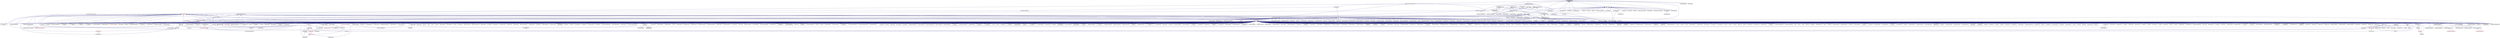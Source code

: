 digraph "partitioner.hpp"
{
  edge [fontname="Helvetica",fontsize="10",labelfontname="Helvetica",labelfontsize="10"];
  node [fontname="Helvetica",fontsize="10",shape=record];
  Node157 [label="partitioner.hpp",height=0.2,width=0.4,color="black", fillcolor="grey75", style="filled", fontcolor="black"];
  Node157 -> Node158 [dir="back",color="midnightblue",fontsize="10",style="solid",fontname="Helvetica"];
  Node158 [label="scheduled_thread_pool\l_impl.hpp",height=0.2,width=0.4,color="black", fillcolor="white", style="filled",URL="$d7/da2/scheduled__thread__pool__impl_8hpp.html"];
  Node158 -> Node159 [dir="back",color="midnightblue",fontsize="10",style="solid",fontname="Helvetica"];
  Node159 [label="oversubscribing_resource\l_partitioner.cpp",height=0.2,width=0.4,color="black", fillcolor="white", style="filled",URL="$dd/dee/oversubscribing__resource__partitioner_8cpp.html"];
  Node158 -> Node160 [dir="back",color="midnightblue",fontsize="10",style="solid",fontname="Helvetica"];
  Node160 [label="simple_resource_partitioner.cpp",height=0.2,width=0.4,color="black", fillcolor="white", style="filled",URL="$d5/df9/simple__resource__partitioner_8cpp.html"];
  Node158 -> Node161 [dir="back",color="midnightblue",fontsize="10",style="solid",fontname="Helvetica"];
  Node161 [label="scheduled_thread_pool.cpp",height=0.2,width=0.4,color="black", fillcolor="white", style="filled",URL="$d5/d73/scheduled__thread__pool_8cpp.html"];
  Node157 -> Node162 [dir="back",color="midnightblue",fontsize="10",style="solid",fontname="Helvetica"];
  Node162 [label="thread_pool_executors.hpp",height=0.2,width=0.4,color="black", fillcolor="white", style="filled",URL="$d5/d7b/runtime_2threads_2executors_2thread__pool__executors_8hpp.html"];
  Node162 -> Node163 [dir="back",color="midnightblue",fontsize="10",style="solid",fontname="Helvetica"];
  Node163 [label="thread_executors.hpp",height=0.2,width=0.4,color="black", fillcolor="white", style="filled",URL="$de/dc6/thread__executors_8hpp.html"];
  Node163 -> Node164 [dir="back",color="midnightblue",fontsize="10",style="solid",fontname="Helvetica"];
  Node164 [label="async_io_action.cpp",height=0.2,width=0.4,color="black", fillcolor="white", style="filled",URL="$d3/df5/async__io__action_8cpp.html"];
  Node163 -> Node165 [dir="back",color="midnightblue",fontsize="10",style="solid",fontname="Helvetica"];
  Node165 [label="async_io_simple.cpp",height=0.2,width=0.4,color="black", fillcolor="white", style="filled",URL="$da/db7/async__io__simple_8cpp.html"];
  Node163 -> Node166 [dir="back",color="midnightblue",fontsize="10",style="solid",fontname="Helvetica"];
  Node166 [label="qt.cpp",height=0.2,width=0.4,color="black", fillcolor="white", style="filled",URL="$df/d90/qt_8cpp.html"];
  Node163 -> Node167 [dir="back",color="midnightblue",fontsize="10",style="solid",fontname="Helvetica"];
  Node167 [label="fractals_executor.cpp",height=0.2,width=0.4,color="black", fillcolor="white", style="filled",URL="$d9/da9/fractals__executor_8cpp.html"];
  Node163 -> Node168 [dir="back",color="midnightblue",fontsize="10",style="solid",fontname="Helvetica"];
  Node168 [label="simple_future_continuation.cpp",height=0.2,width=0.4,color="black", fillcolor="white", style="filled",URL="$d8/d3c/simple__future__continuation_8cpp.html"];
  Node163 -> Node169 [dir="back",color="midnightblue",fontsize="10",style="solid",fontname="Helvetica"];
  Node169 [label="thread_pool_executor\l_1114.cpp",height=0.2,width=0.4,color="black", fillcolor="white", style="filled",URL="$d8/d63/thread__pool__executor__1114_8cpp.html"];
  Node163 -> Node170 [dir="back",color="midnightblue",fontsize="10",style="solid",fontname="Helvetica"];
  Node170 [label="thread_suspension_executor.cpp",height=0.2,width=0.4,color="black", fillcolor="white", style="filled",URL="$de/d9f/thread__suspension__executor_8cpp.html"];
  Node162 -> Node171 [dir="back",color="midnightblue",fontsize="10",style="solid",fontname="Helvetica"];
  Node171 [label="threadmanager.hpp",height=0.2,width=0.4,color="black", fillcolor="white", style="filled",URL="$d7/d1b/include_2threadmanager_8hpp.html"];
  Node171 -> Node172 [dir="back",color="midnightblue",fontsize="10",style="solid",fontname="Helvetica"];
  Node172 [label="runtime.hpp",height=0.2,width=0.4,color="black", fillcolor="white", style="filled",URL="$d5/d15/include_2runtime_8hpp.html"];
  Node172 -> Node164 [dir="back",color="midnightblue",fontsize="10",style="solid",fontname="Helvetica"];
  Node172 -> Node173 [dir="back",color="midnightblue",fontsize="10",style="solid",fontname="Helvetica"];
  Node173 [label="async_io_external.cpp",height=0.2,width=0.4,color="black", fillcolor="white", style="filled",URL="$da/d9a/async__io__external_8cpp.html"];
  Node172 -> Node174 [dir="back",color="midnightblue",fontsize="10",style="solid",fontname="Helvetica"];
  Node174 [label="async_io_low_level.cpp",height=0.2,width=0.4,color="black", fillcolor="white", style="filled",URL="$dc/d10/async__io__low__level_8cpp.html"];
  Node172 -> Node165 [dir="back",color="midnightblue",fontsize="10",style="solid",fontname="Helvetica"];
  Node172 -> Node175 [dir="back",color="midnightblue",fontsize="10",style="solid",fontname="Helvetica"];
  Node175 [label="rnd_future_reduce.cpp",height=0.2,width=0.4,color="black", fillcolor="white", style="filled",URL="$d1/db5/rnd__future__reduce_8cpp.html"];
  Node172 -> Node159 [dir="back",color="midnightblue",fontsize="10",style="solid",fontname="Helvetica"];
  Node172 -> Node176 [dir="back",color="midnightblue",fontsize="10",style="solid",fontname="Helvetica"];
  Node176 [label="system_characteristics.hpp",height=0.2,width=0.4,color="black", fillcolor="white", style="filled",URL="$d0/d07/system__characteristics_8hpp.html"];
  Node176 -> Node159 [dir="back",color="midnightblue",fontsize="10",style="solid",fontname="Helvetica"];
  Node176 -> Node160 [dir="back",color="midnightblue",fontsize="10",style="solid",fontname="Helvetica"];
  Node172 -> Node160 [dir="back",color="midnightblue",fontsize="10",style="solid",fontname="Helvetica"];
  Node172 -> Node177 [dir="back",color="midnightblue",fontsize="10",style="solid",fontname="Helvetica"];
  Node177 [label="hpx.hpp",height=0.2,width=0.4,color="red", fillcolor="white", style="filled",URL="$d0/daa/hpx_8hpp.html"];
  Node177 -> Node178 [dir="back",color="midnightblue",fontsize="10",style="solid",fontname="Helvetica"];
  Node178 [label="1d_stencil_1.cpp",height=0.2,width=0.4,color="black", fillcolor="white", style="filled",URL="$d2/db1/1d__stencil__1_8cpp.html"];
  Node177 -> Node179 [dir="back",color="midnightblue",fontsize="10",style="solid",fontname="Helvetica"];
  Node179 [label="1d_stencil_2.cpp",height=0.2,width=0.4,color="black", fillcolor="white", style="filled",URL="$d3/dd1/1d__stencil__2_8cpp.html"];
  Node177 -> Node180 [dir="back",color="midnightblue",fontsize="10",style="solid",fontname="Helvetica"];
  Node180 [label="1d_stencil_3.cpp",height=0.2,width=0.4,color="black", fillcolor="white", style="filled",URL="$db/d19/1d__stencil__3_8cpp.html"];
  Node177 -> Node181 [dir="back",color="midnightblue",fontsize="10",style="solid",fontname="Helvetica"];
  Node181 [label="1d_stencil_4.cpp",height=0.2,width=0.4,color="black", fillcolor="white", style="filled",URL="$d1/d7d/1d__stencil__4_8cpp.html"];
  Node177 -> Node182 [dir="back",color="midnightblue",fontsize="10",style="solid",fontname="Helvetica"];
  Node182 [label="1d_stencil_4_parallel.cpp",height=0.2,width=0.4,color="black", fillcolor="white", style="filled",URL="$d6/d05/1d__stencil__4__parallel_8cpp.html"];
  Node177 -> Node183 [dir="back",color="midnightblue",fontsize="10",style="solid",fontname="Helvetica"];
  Node183 [label="1d_stencil_4_repart.cpp",height=0.2,width=0.4,color="black", fillcolor="white", style="filled",URL="$d0/d6b/1d__stencil__4__repart_8cpp.html"];
  Node177 -> Node184 [dir="back",color="midnightblue",fontsize="10",style="solid",fontname="Helvetica"];
  Node184 [label="1d_stencil_4_throttle.cpp",height=0.2,width=0.4,color="black", fillcolor="white", style="filled",URL="$d6/de5/1d__stencil__4__throttle_8cpp.html"];
  Node177 -> Node185 [dir="back",color="midnightblue",fontsize="10",style="solid",fontname="Helvetica"];
  Node185 [label="1d_stencil_5.cpp",height=0.2,width=0.4,color="black", fillcolor="white", style="filled",URL="$d7/d2a/1d__stencil__5_8cpp.html"];
  Node177 -> Node186 [dir="back",color="midnightblue",fontsize="10",style="solid",fontname="Helvetica"];
  Node186 [label="1d_stencil_6.cpp",height=0.2,width=0.4,color="black", fillcolor="white", style="filled",URL="$db/de7/1d__stencil__6_8cpp.html"];
  Node177 -> Node187 [dir="back",color="midnightblue",fontsize="10",style="solid",fontname="Helvetica"];
  Node187 [label="1d_stencil_7.cpp",height=0.2,width=0.4,color="black", fillcolor="white", style="filled",URL="$d4/d5a/1d__stencil__7_8cpp.html"];
  Node177 -> Node188 [dir="back",color="midnightblue",fontsize="10",style="solid",fontname="Helvetica"];
  Node188 [label="1d_stencil_8.cpp",height=0.2,width=0.4,color="black", fillcolor="white", style="filled",URL="$df/de0/1d__stencil__8_8cpp.html"];
  Node177 -> Node189 [dir="back",color="midnightblue",fontsize="10",style="solid",fontname="Helvetica"];
  Node189 [label="accumulator.cpp",height=0.2,width=0.4,color="black", fillcolor="white", style="filled",URL="$d1/d81/accumulator_8cpp.html"];
  Node177 -> Node190 [dir="back",color="midnightblue",fontsize="10",style="solid",fontname="Helvetica"];
  Node190 [label="accumulator.hpp",height=0.2,width=0.4,color="red", fillcolor="white", style="filled",URL="$d4/d9d/server_2accumulator_8hpp.html"];
  Node190 -> Node189 [dir="back",color="midnightblue",fontsize="10",style="solid",fontname="Helvetica"];
  Node177 -> Node193 [dir="back",color="midnightblue",fontsize="10",style="solid",fontname="Helvetica"];
  Node193 [label="template_function_accumulator.hpp",height=0.2,width=0.4,color="black", fillcolor="white", style="filled",URL="$d7/da6/server_2template__function__accumulator_8hpp.html"];
  Node193 -> Node194 [dir="back",color="midnightblue",fontsize="10",style="solid",fontname="Helvetica"];
  Node194 [label="template_function_accumulator.cpp",height=0.2,width=0.4,color="black", fillcolor="white", style="filled",URL="$d5/d02/template__function__accumulator_8cpp.html"];
  Node193 -> Node195 [dir="back",color="midnightblue",fontsize="10",style="solid",fontname="Helvetica"];
  Node195 [label="template_function_accumulator.hpp",height=0.2,width=0.4,color="red", fillcolor="white", style="filled",URL="$d3/de9/template__function__accumulator_8hpp.html"];
  Node177 -> Node197 [dir="back",color="midnightblue",fontsize="10",style="solid",fontname="Helvetica"];
  Node197 [label="template_accumulator.cpp",height=0.2,width=0.4,color="black", fillcolor="white", style="filled",URL="$d0/d4a/template__accumulator_8cpp.html"];
  Node177 -> Node194 [dir="back",color="midnightblue",fontsize="10",style="solid",fontname="Helvetica"];
  Node177 -> Node195 [dir="back",color="midnightblue",fontsize="10",style="solid",fontname="Helvetica"];
  Node177 -> Node198 [dir="back",color="midnightblue",fontsize="10",style="solid",fontname="Helvetica"];
  Node198 [label="allgather_module.cpp",height=0.2,width=0.4,color="black", fillcolor="white", style="filled",URL="$df/de4/allgather__module_8cpp.html"];
  Node177 -> Node199 [dir="back",color="midnightblue",fontsize="10",style="solid",fontname="Helvetica"];
  Node199 [label="allgather.cpp",height=0.2,width=0.4,color="black", fillcolor="white", style="filled",URL="$d7/d06/allgather_8cpp.html"];
  Node177 -> Node200 [dir="back",color="midnightblue",fontsize="10",style="solid",fontname="Helvetica"];
  Node200 [label="allgather_and_gate.cpp",height=0.2,width=0.4,color="black", fillcolor="white", style="filled",URL="$d1/d56/allgather__and__gate_8cpp.html"];
  Node177 -> Node201 [dir="back",color="midnightblue",fontsize="10",style="solid",fontname="Helvetica"];
  Node201 [label="ag_client.cpp",height=0.2,width=0.4,color="black", fillcolor="white", style="filled",URL="$d4/d5d/ag__client_8cpp.html"];
  Node177 -> Node202 [dir="back",color="midnightblue",fontsize="10",style="solid",fontname="Helvetica"];
  Node202 [label="hpx_thread_phase.cpp",height=0.2,width=0.4,color="black", fillcolor="white", style="filled",URL="$d5/dca/hpx__thread__phase_8cpp.html"];
  Node177 -> Node203 [dir="back",color="midnightblue",fontsize="10",style="solid",fontname="Helvetica"];
  Node203 [label="os_thread_num.cpp",height=0.2,width=0.4,color="black", fillcolor="white", style="filled",URL="$d2/dfb/os__thread__num_8cpp.html"];
  Node177 -> Node204 [dir="back",color="midnightblue",fontsize="10",style="solid",fontname="Helvetica"];
  Node204 [label="cancelable_action.cpp",height=0.2,width=0.4,color="black", fillcolor="white", style="filled",URL="$d5/d0c/cancelable__action_8cpp.html"];
  Node177 -> Node205 [dir="back",color="midnightblue",fontsize="10",style="solid",fontname="Helvetica"];
  Node205 [label="cancelable_action.hpp",height=0.2,width=0.4,color="black", fillcolor="white", style="filled",URL="$d5/d4d/server_2cancelable__action_8hpp.html"];
  Node205 -> Node204 [dir="back",color="midnightblue",fontsize="10",style="solid",fontname="Helvetica"];
  Node205 -> Node206 [dir="back",color="midnightblue",fontsize="10",style="solid",fontname="Helvetica"];
  Node206 [label="cancelable_action.hpp",height=0.2,width=0.4,color="red", fillcolor="white", style="filled",URL="$d0/da3/stubs_2cancelable__action_8hpp.html"];
  Node177 -> Node206 [dir="back",color="midnightblue",fontsize="10",style="solid",fontname="Helvetica"];
  Node177 -> Node208 [dir="back",color="midnightblue",fontsize="10",style="solid",fontname="Helvetica"];
  Node208 [label="cancelable_action_client.cpp",height=0.2,width=0.4,color="black", fillcolor="white", style="filled",URL="$d1/db8/cancelable__action__client_8cpp.html"];
  Node177 -> Node209 [dir="back",color="midnightblue",fontsize="10",style="solid",fontname="Helvetica"];
  Node209 [label="cublas_matmul.cpp",height=0.2,width=0.4,color="black", fillcolor="white", style="filled",URL="$dd/d84/cublas__matmul_8cpp.html"];
  Node177 -> Node210 [dir="back",color="midnightblue",fontsize="10",style="solid",fontname="Helvetica"];
  Node210 [label="win_perf_counters.cpp",height=0.2,width=0.4,color="black", fillcolor="white", style="filled",URL="$d8/d11/win__perf__counters_8cpp.html"];
  Node177 -> Node211 [dir="back",color="midnightblue",fontsize="10",style="solid",fontname="Helvetica"];
  Node211 [label="win_perf_counters.hpp",height=0.2,width=0.4,color="black", fillcolor="white", style="filled",URL="$d5/da7/win__perf__counters_8hpp.html"];
  Node177 -> Node212 [dir="back",color="midnightblue",fontsize="10",style="solid",fontname="Helvetica"];
  Node212 [label="hello_world_component.hpp",height=0.2,width=0.4,color="red", fillcolor="white", style="filled",URL="$df/df0/hello__world__component_8hpp.html"];
  Node177 -> Node215 [dir="back",color="midnightblue",fontsize="10",style="solid",fontname="Helvetica"];
  Node215 [label="interpolate1d.cpp",height=0.2,width=0.4,color="black", fillcolor="white", style="filled",URL="$d0/d05/interpolate1d_8cpp.html"];
  Node177 -> Node216 [dir="back",color="midnightblue",fontsize="10",style="solid",fontname="Helvetica"];
  Node216 [label="partition.hpp",height=0.2,width=0.4,color="black", fillcolor="white", style="filled",URL="$d0/d7a/examples_2interpolate1d_2interpolate1d_2partition_8hpp.html"];
  Node216 -> Node215 [dir="back",color="midnightblue",fontsize="10",style="solid",fontname="Helvetica"];
  Node216 -> Node217 [dir="back",color="midnightblue",fontsize="10",style="solid",fontname="Helvetica"];
  Node217 [label="interpolate1d.hpp",height=0.2,width=0.4,color="red", fillcolor="white", style="filled",URL="$d4/dc7/interpolate1d_8hpp.html"];
  Node217 -> Node215 [dir="back",color="midnightblue",fontsize="10",style="solid",fontname="Helvetica"];
  Node177 -> Node219 [dir="back",color="midnightblue",fontsize="10",style="solid",fontname="Helvetica"];
  Node219 [label="partition.hpp",height=0.2,width=0.4,color="black", fillcolor="white", style="filled",URL="$d0/dff/examples_2interpolate1d_2interpolate1d_2server_2partition_8hpp.html"];
  Node219 -> Node216 [dir="back",color="midnightblue",fontsize="10",style="solid",fontname="Helvetica"];
  Node219 -> Node220 [dir="back",color="midnightblue",fontsize="10",style="solid",fontname="Helvetica"];
  Node220 [label="partition.cpp",height=0.2,width=0.4,color="black", fillcolor="white", style="filled",URL="$d0/d4f/examples_2interpolate1d_2interpolate1d_2server_2partition_8cpp.html"];
  Node177 -> Node217 [dir="back",color="midnightblue",fontsize="10",style="solid",fontname="Helvetica"];
  Node177 -> Node221 [dir="back",color="midnightblue",fontsize="10",style="solid",fontname="Helvetica"];
  Node221 [label="read_values.cpp",height=0.2,width=0.4,color="black", fillcolor="white", style="filled",URL="$d0/d8c/interpolate1d_2interpolate1d_2read__values_8cpp.html"];
  Node177 -> Node220 [dir="back",color="midnightblue",fontsize="10",style="solid",fontname="Helvetica"];
  Node177 -> Node222 [dir="back",color="midnightblue",fontsize="10",style="solid",fontname="Helvetica"];
  Node222 [label="jacobi.cpp",height=0.2,width=0.4,color="black", fillcolor="white", style="filled",URL="$d2/d27/jacobi_8cpp.html"];
  Node177 -> Node223 [dir="back",color="midnightblue",fontsize="10",style="solid",fontname="Helvetica"];
  Node223 [label="grid.cpp",height=0.2,width=0.4,color="black", fillcolor="white", style="filled",URL="$d6/d1b/jacobi__component_2grid_8cpp.html"];
  Node177 -> Node224 [dir="back",color="midnightblue",fontsize="10",style="solid",fontname="Helvetica"];
  Node224 [label="row.cpp",height=0.2,width=0.4,color="black", fillcolor="white", style="filled",URL="$d3/d86/server_2row_8cpp.html"];
  Node177 -> Node225 [dir="back",color="midnightblue",fontsize="10",style="solid",fontname="Helvetica"];
  Node225 [label="solver.cpp",height=0.2,width=0.4,color="black", fillcolor="white", style="filled",URL="$d6/d94/solver_8cpp.html"];
  Node177 -> Node226 [dir="back",color="midnightblue",fontsize="10",style="solid",fontname="Helvetica"];
  Node226 [label="stencil_iterator.cpp",height=0.2,width=0.4,color="black", fillcolor="white", style="filled",URL="$d6/de1/server_2stencil__iterator_8cpp.html"];
  Node177 -> Node227 [dir="back",color="midnightblue",fontsize="10",style="solid",fontname="Helvetica"];
  Node227 [label="stencil_iterator.cpp",height=0.2,width=0.4,color="black", fillcolor="white", style="filled",URL="$d7/d71/stencil__iterator_8cpp.html"];
  Node177 -> Node228 [dir="back",color="midnightblue",fontsize="10",style="solid",fontname="Helvetica"];
  Node228 [label="jacobi.cpp",height=0.2,width=0.4,color="black", fillcolor="white", style="filled",URL="$d3/d44/smp_2jacobi_8cpp.html"];
  Node177 -> Node229 [dir="back",color="midnightblue",fontsize="10",style="solid",fontname="Helvetica"];
  Node229 [label="jacobi_hpx.cpp",height=0.2,width=0.4,color="black", fillcolor="white", style="filled",URL="$d8/d72/jacobi__hpx_8cpp.html"];
  Node177 -> Node230 [dir="back",color="midnightblue",fontsize="10",style="solid",fontname="Helvetica"];
  Node230 [label="jacobi_nonuniform.cpp",height=0.2,width=0.4,color="black", fillcolor="white", style="filled",URL="$dd/ddc/jacobi__nonuniform_8cpp.html"];
  Node177 -> Node231 [dir="back",color="midnightblue",fontsize="10",style="solid",fontname="Helvetica"];
  Node231 [label="jacobi_nonuniform_hpx.cpp",height=0.2,width=0.4,color="black", fillcolor="white", style="filled",URL="$de/d56/jacobi__nonuniform__hpx_8cpp.html"];
  Node177 -> Node232 [dir="back",color="midnightblue",fontsize="10",style="solid",fontname="Helvetica"];
  Node232 [label="nqueen.cpp",height=0.2,width=0.4,color="black", fillcolor="white", style="filled",URL="$db/dca/nqueen_8cpp.html"];
  Node177 -> Node233 [dir="back",color="midnightblue",fontsize="10",style="solid",fontname="Helvetica"];
  Node233 [label="nqueen.hpp",height=0.2,width=0.4,color="red", fillcolor="white", style="filled",URL="$de/d58/server_2nqueen_8hpp.html"];
  Node233 -> Node232 [dir="back",color="midnightblue",fontsize="10",style="solid",fontname="Helvetica"];
  Node177 -> Node236 [dir="back",color="midnightblue",fontsize="10",style="solid",fontname="Helvetica"];
  Node236 [label="nqueen_client.cpp",height=0.2,width=0.4,color="black", fillcolor="white", style="filled",URL="$d3/d5e/nqueen__client_8cpp.html"];
  Node177 -> Node237 [dir="back",color="midnightblue",fontsize="10",style="solid",fontname="Helvetica"];
  Node237 [label="sine.cpp",height=0.2,width=0.4,color="black", fillcolor="white", style="filled",URL="$d3/d0d/server_2sine_8cpp.html"];
  Node177 -> Node238 [dir="back",color="midnightblue",fontsize="10",style="solid",fontname="Helvetica"];
  Node238 [label="sine.hpp",height=0.2,width=0.4,color="black", fillcolor="white", style="filled",URL="$d8/dac/sine_8hpp.html"];
  Node238 -> Node237 [dir="back",color="midnightblue",fontsize="10",style="solid",fontname="Helvetica"];
  Node238 -> Node239 [dir="back",color="midnightblue",fontsize="10",style="solid",fontname="Helvetica"];
  Node239 [label="sine.cpp",height=0.2,width=0.4,color="black", fillcolor="white", style="filled",URL="$d5/dd8/sine_8cpp.html"];
  Node177 -> Node239 [dir="back",color="midnightblue",fontsize="10",style="solid",fontname="Helvetica"];
  Node177 -> Node240 [dir="back",color="midnightblue",fontsize="10",style="solid",fontname="Helvetica"];
  Node240 [label="sine_client.cpp",height=0.2,width=0.4,color="black", fillcolor="white", style="filled",URL="$db/d62/sine__client_8cpp.html"];
  Node177 -> Node166 [dir="back",color="midnightblue",fontsize="10",style="solid",fontname="Helvetica"];
  Node177 -> Node241 [dir="back",color="midnightblue",fontsize="10",style="solid",fontname="Helvetica"];
  Node241 [label="queue_client.cpp",height=0.2,width=0.4,color="black", fillcolor="white", style="filled",URL="$d7/d96/queue__client_8cpp.html"];
  Node177 -> Node242 [dir="back",color="midnightblue",fontsize="10",style="solid",fontname="Helvetica"];
  Node242 [label="customize_async.cpp",height=0.2,width=0.4,color="black", fillcolor="white", style="filled",URL="$d0/d82/customize__async_8cpp.html"];
  Node177 -> Node243 [dir="back",color="midnightblue",fontsize="10",style="solid",fontname="Helvetica"];
  Node243 [label="data_actions.cpp",height=0.2,width=0.4,color="black", fillcolor="white", style="filled",URL="$dc/d68/data__actions_8cpp.html"];
  Node177 -> Node244 [dir="back",color="midnightblue",fontsize="10",style="solid",fontname="Helvetica"];
  Node244 [label="error_handling.cpp",height=0.2,width=0.4,color="black", fillcolor="white", style="filled",URL="$d9/d96/error__handling_8cpp.html"];
  Node177 -> Node245 [dir="back",color="midnightblue",fontsize="10",style="solid",fontname="Helvetica"];
  Node245 [label="event_synchronization.cpp",height=0.2,width=0.4,color="black", fillcolor="white", style="filled",URL="$d0/d35/event__synchronization_8cpp.html"];
  Node177 -> Node246 [dir="back",color="midnightblue",fontsize="10",style="solid",fontname="Helvetica"];
  Node246 [label="factorial.cpp",height=0.2,width=0.4,color="black", fillcolor="white", style="filled",URL="$d9/d00/factorial_8cpp.html"];
  Node177 -> Node247 [dir="back",color="midnightblue",fontsize="10",style="solid",fontname="Helvetica"];
  Node247 [label="file_serialization.cpp",height=0.2,width=0.4,color="black", fillcolor="white", style="filled",URL="$de/d58/file__serialization_8cpp.html"];
  Node177 -> Node248 [dir="back",color="midnightblue",fontsize="10",style="solid",fontname="Helvetica"];
  Node248 [label="init_globally.cpp",height=0.2,width=0.4,color="black", fillcolor="white", style="filled",URL="$d6/dad/init__globally_8cpp.html"];
  Node177 -> Node249 [dir="back",color="midnightblue",fontsize="10",style="solid",fontname="Helvetica"];
  Node249 [label="interest_calculator.cpp",height=0.2,width=0.4,color="black", fillcolor="white", style="filled",URL="$d2/d86/interest__calculator_8cpp.html"];
  Node177 -> Node250 [dir="back",color="midnightblue",fontsize="10",style="solid",fontname="Helvetica"];
  Node250 [label="non_atomic_rma.cpp",height=0.2,width=0.4,color="black", fillcolor="white", style="filled",URL="$d7/d8b/non__atomic__rma_8cpp.html"];
  Node177 -> Node251 [dir="back",color="midnightblue",fontsize="10",style="solid",fontname="Helvetica"];
  Node251 [label="partitioned_vector\l_spmd_foreach.cpp",height=0.2,width=0.4,color="black", fillcolor="white", style="filled",URL="$db/d7c/partitioned__vector__spmd__foreach_8cpp.html"];
  Node177 -> Node252 [dir="back",color="midnightblue",fontsize="10",style="solid",fontname="Helvetica"];
  Node252 [label="pipeline1.cpp",height=0.2,width=0.4,color="black", fillcolor="white", style="filled",URL="$d5/d77/pipeline1_8cpp.html"];
  Node177 -> Node253 [dir="back",color="midnightblue",fontsize="10",style="solid",fontname="Helvetica"];
  Node253 [label="quicksort.cpp",height=0.2,width=0.4,color="black", fillcolor="white", style="filled",URL="$d3/d1e/quicksort_8cpp.html"];
  Node177 -> Node254 [dir="back",color="midnightblue",fontsize="10",style="solid",fontname="Helvetica"];
  Node254 [label="receive_buffer.cpp",height=0.2,width=0.4,color="black", fillcolor="white", style="filled",URL="$d7/d10/receive__buffer_8cpp.html"];
  Node177 -> Node255 [dir="back",color="midnightblue",fontsize="10",style="solid",fontname="Helvetica"];
  Node255 [label="safe_object.cpp",height=0.2,width=0.4,color="black", fillcolor="white", style="filled",URL="$dd/d52/safe__object_8cpp.html"];
  Node177 -> Node256 [dir="back",color="midnightblue",fontsize="10",style="solid",fontname="Helvetica"];
  Node256 [label="sort_by_key_demo.cpp",height=0.2,width=0.4,color="black", fillcolor="white", style="filled",URL="$da/d20/sort__by__key__demo_8cpp.html"];
  Node177 -> Node257 [dir="back",color="midnightblue",fontsize="10",style="solid",fontname="Helvetica"];
  Node257 [label="timed_wake.cpp",height=0.2,width=0.4,color="black", fillcolor="white", style="filled",URL="$d8/df9/timed__wake_8cpp.html"];
  Node177 -> Node258 [dir="back",color="midnightblue",fontsize="10",style="solid",fontname="Helvetica"];
  Node258 [label="vector_counting_dotproduct.cpp",height=0.2,width=0.4,color="black", fillcolor="white", style="filled",URL="$df/de9/vector__counting__dotproduct_8cpp.html"];
  Node177 -> Node259 [dir="back",color="midnightblue",fontsize="10",style="solid",fontname="Helvetica"];
  Node259 [label="vector_zip_dotproduct.cpp",height=0.2,width=0.4,color="black", fillcolor="white", style="filled",URL="$dc/d18/vector__zip__dotproduct_8cpp.html"];
  Node177 -> Node260 [dir="back",color="midnightblue",fontsize="10",style="solid",fontname="Helvetica"];
  Node260 [label="zerocopy_rdma.cpp",height=0.2,width=0.4,color="black", fillcolor="white", style="filled",URL="$d1/dad/zerocopy__rdma_8cpp.html"];
  Node177 -> Node261 [dir="back",color="midnightblue",fontsize="10",style="solid",fontname="Helvetica"];
  Node261 [label="random_mem_access.cpp",height=0.2,width=0.4,color="black", fillcolor="white", style="filled",URL="$d1/d51/random__mem__access_8cpp.html"];
  Node177 -> Node262 [dir="back",color="midnightblue",fontsize="10",style="solid",fontname="Helvetica"];
  Node262 [label="random_mem_access.hpp",height=0.2,width=0.4,color="red", fillcolor="white", style="filled",URL="$d0/d19/server_2random__mem__access_8hpp.html"];
  Node262 -> Node261 [dir="back",color="midnightblue",fontsize="10",style="solid",fontname="Helvetica"];
  Node177 -> Node265 [dir="back",color="midnightblue",fontsize="10",style="solid",fontname="Helvetica"];
  Node265 [label="random_mem_access_client.cpp",height=0.2,width=0.4,color="black", fillcolor="white", style="filled",URL="$df/d1b/random__mem__access__client_8cpp.html"];
  Node177 -> Node159 [dir="back",color="midnightblue",fontsize="10",style="solid",fontname="Helvetica"];
  Node177 -> Node160 [dir="back",color="midnightblue",fontsize="10",style="solid",fontname="Helvetica"];
  Node177 -> Node266 [dir="back",color="midnightblue",fontsize="10",style="solid",fontname="Helvetica"];
  Node266 [label="dimension.hpp",height=0.2,width=0.4,color="red", fillcolor="white", style="filled",URL="$d6/d39/sheneos_2sheneos_2dimension_8hpp.html"];
  Node266 -> Node272 [dir="back",color="midnightblue",fontsize="10",style="solid",fontname="Helvetica"];
  Node272 [label="partition3d.hpp",height=0.2,width=0.4,color="black", fillcolor="white", style="filled",URL="$dd/dbf/server_2partition3d_8hpp.html"];
  Node272 -> Node273 [dir="back",color="midnightblue",fontsize="10",style="solid",fontname="Helvetica"];
  Node273 [label="partition3d.hpp",height=0.2,width=0.4,color="black", fillcolor="white", style="filled",URL="$d1/d50/partition3d_8hpp.html"];
  Node273 -> Node269 [dir="back",color="midnightblue",fontsize="10",style="solid",fontname="Helvetica"];
  Node269 [label="interpolator.cpp",height=0.2,width=0.4,color="black", fillcolor="white", style="filled",URL="$d5/d02/interpolator_8cpp.html"];
  Node273 -> Node274 [dir="back",color="midnightblue",fontsize="10",style="solid",fontname="Helvetica"];
  Node274 [label="interpolator.hpp",height=0.2,width=0.4,color="red", fillcolor="white", style="filled",URL="$dc/d3b/interpolator_8hpp.html"];
  Node274 -> Node269 [dir="back",color="midnightblue",fontsize="10",style="solid",fontname="Helvetica"];
  Node274 -> Node277 [dir="back",color="midnightblue",fontsize="10",style="solid",fontname="Helvetica"];
  Node277 [label="sheneos_test.cpp",height=0.2,width=0.4,color="black", fillcolor="white", style="filled",URL="$d4/d6e/sheneos__test_8cpp.html"];
  Node272 -> Node271 [dir="back",color="midnightblue",fontsize="10",style="solid",fontname="Helvetica"];
  Node271 [label="partition3d.cpp",height=0.2,width=0.4,color="black", fillcolor="white", style="filled",URL="$de/d70/partition3d_8cpp.html"];
  Node177 -> Node269 [dir="back",color="midnightblue",fontsize="10",style="solid",fontname="Helvetica"];
  Node177 -> Node273 [dir="back",color="midnightblue",fontsize="10",style="solid",fontname="Helvetica"];
  Node177 -> Node272 [dir="back",color="midnightblue",fontsize="10",style="solid",fontname="Helvetica"];
  Node177 -> Node274 [dir="back",color="midnightblue",fontsize="10",style="solid",fontname="Helvetica"];
  Node177 -> Node278 [dir="back",color="midnightblue",fontsize="10",style="solid",fontname="Helvetica"];
  Node278 [label="configuration.hpp",height=0.2,width=0.4,color="red", fillcolor="white", style="filled",URL="$dc/d0a/configuration_8hpp.html"];
  Node278 -> Node274 [dir="back",color="midnightblue",fontsize="10",style="solid",fontname="Helvetica"];
  Node177 -> Node270 [dir="back",color="midnightblue",fontsize="10",style="solid",fontname="Helvetica"];
  Node270 [label="read_values.cpp",height=0.2,width=0.4,color="black", fillcolor="white", style="filled",URL="$d7/da4/sheneos_2sheneos_2read__values_8cpp.html"];
  Node177 -> Node271 [dir="back",color="midnightblue",fontsize="10",style="solid",fontname="Helvetica"];
  Node177 -> Node277 [dir="back",color="midnightblue",fontsize="10",style="solid",fontname="Helvetica"];
  Node177 -> Node280 [dir="back",color="midnightblue",fontsize="10",style="solid",fontname="Helvetica"];
  Node280 [label="startup_shutdown.cpp",height=0.2,width=0.4,color="black", fillcolor="white", style="filled",URL="$d3/dfc/server_2startup__shutdown_8cpp.html"];
  Node177 -> Node281 [dir="back",color="midnightblue",fontsize="10",style="solid",fontname="Helvetica"];
  Node281 [label="startup_shutdown.cpp",height=0.2,width=0.4,color="black", fillcolor="white", style="filled",URL="$d0/ddb/startup__shutdown_8cpp.html"];
  Node177 -> Node282 [dir="back",color="midnightblue",fontsize="10",style="solid",fontname="Helvetica"];
  Node282 [label="spin.cpp",height=0.2,width=0.4,color="black", fillcolor="white", style="filled",URL="$d7/df2/spin_8cpp.html"];
  Node177 -> Node283 [dir="back",color="midnightblue",fontsize="10",style="solid",fontname="Helvetica"];
  Node283 [label="throttle.cpp",height=0.2,width=0.4,color="black", fillcolor="white", style="filled",URL="$de/d56/server_2throttle_8cpp.html"];
  Node177 -> Node284 [dir="back",color="midnightblue",fontsize="10",style="solid",fontname="Helvetica"];
  Node284 [label="throttle.hpp",height=0.2,width=0.4,color="black", fillcolor="white", style="filled",URL="$db/dc9/server_2throttle_8hpp.html"];
  Node284 -> Node283 [dir="back",color="midnightblue",fontsize="10",style="solid",fontname="Helvetica"];
  Node284 -> Node285 [dir="back",color="midnightblue",fontsize="10",style="solid",fontname="Helvetica"];
  Node285 [label="throttle.hpp",height=0.2,width=0.4,color="black", fillcolor="white", style="filled",URL="$d5/dec/stubs_2throttle_8hpp.html"];
  Node285 -> Node286 [dir="back",color="midnightblue",fontsize="10",style="solid",fontname="Helvetica"];
  Node286 [label="throttle.hpp",height=0.2,width=0.4,color="red", fillcolor="white", style="filled",URL="$d2/d2e/throttle_8hpp.html"];
  Node286 -> Node287 [dir="back",color="midnightblue",fontsize="10",style="solid",fontname="Helvetica"];
  Node287 [label="throttle.cpp",height=0.2,width=0.4,color="black", fillcolor="white", style="filled",URL="$db/d02/throttle_8cpp.html"];
  Node177 -> Node285 [dir="back",color="midnightblue",fontsize="10",style="solid",fontname="Helvetica"];
  Node177 -> Node287 [dir="back",color="midnightblue",fontsize="10",style="solid",fontname="Helvetica"];
  Node177 -> Node286 [dir="back",color="midnightblue",fontsize="10",style="solid",fontname="Helvetica"];
  Node177 -> Node289 [dir="back",color="midnightblue",fontsize="10",style="solid",fontname="Helvetica"];
  Node289 [label="transpose_await.cpp",height=0.2,width=0.4,color="black", fillcolor="white", style="filled",URL="$de/d68/transpose__await_8cpp.html"];
  Node177 -> Node290 [dir="back",color="midnightblue",fontsize="10",style="solid",fontname="Helvetica"];
  Node290 [label="transpose_block.cpp",height=0.2,width=0.4,color="black", fillcolor="white", style="filled",URL="$d0/de1/transpose__block_8cpp.html"];
  Node177 -> Node291 [dir="back",color="midnightblue",fontsize="10",style="solid",fontname="Helvetica"];
  Node291 [label="transpose_block_numa.cpp",height=0.2,width=0.4,color="black", fillcolor="white", style="filled",URL="$dd/d3b/transpose__block__numa_8cpp.html"];
  Node177 -> Node292 [dir="back",color="midnightblue",fontsize="10",style="solid",fontname="Helvetica"];
  Node292 [label="transpose_serial.cpp",height=0.2,width=0.4,color="black", fillcolor="white", style="filled",URL="$db/d74/transpose__serial_8cpp.html"];
  Node177 -> Node293 [dir="back",color="midnightblue",fontsize="10",style="solid",fontname="Helvetica"];
  Node293 [label="transpose_serial_block.cpp",height=0.2,width=0.4,color="black", fillcolor="white", style="filled",URL="$d8/daa/transpose__serial__block_8cpp.html"];
  Node177 -> Node294 [dir="back",color="midnightblue",fontsize="10",style="solid",fontname="Helvetica"];
  Node294 [label="transpose_serial_vector.cpp",height=0.2,width=0.4,color="black", fillcolor="white", style="filled",URL="$d4/d04/transpose__serial__vector_8cpp.html"];
  Node177 -> Node295 [dir="back",color="midnightblue",fontsize="10",style="solid",fontname="Helvetica"];
  Node295 [label="transpose_smp.cpp",height=0.2,width=0.4,color="black", fillcolor="white", style="filled",URL="$d2/d99/transpose__smp_8cpp.html"];
  Node177 -> Node296 [dir="back",color="midnightblue",fontsize="10",style="solid",fontname="Helvetica"];
  Node296 [label="transpose_smp_block.cpp",height=0.2,width=0.4,color="black", fillcolor="white", style="filled",URL="$da/d4d/transpose__smp__block_8cpp.html"];
  Node177 -> Node297 [dir="back",color="midnightblue",fontsize="10",style="solid",fontname="Helvetica"];
  Node297 [label="simple_central_tuplespace.hpp",height=0.2,width=0.4,color="red", fillcolor="white", style="filled",URL="$db/d69/server_2simple__central__tuplespace_8hpp.html"];
  Node297 -> Node298 [dir="back",color="midnightblue",fontsize="10",style="solid",fontname="Helvetica"];
  Node298 [label="simple_central_tuplespace.cpp",height=0.2,width=0.4,color="black", fillcolor="white", style="filled",URL="$d3/dec/simple__central__tuplespace_8cpp.html"];
  Node177 -> Node302 [dir="back",color="midnightblue",fontsize="10",style="solid",fontname="Helvetica"];
  Node302 [label="tuples_warehouse.hpp",height=0.2,width=0.4,color="black", fillcolor="white", style="filled",URL="$da/de6/tuples__warehouse_8hpp.html"];
  Node302 -> Node297 [dir="back",color="midnightblue",fontsize="10",style="solid",fontname="Helvetica"];
  Node177 -> Node298 [dir="back",color="midnightblue",fontsize="10",style="solid",fontname="Helvetica"];
  Node177 -> Node303 [dir="back",color="midnightblue",fontsize="10",style="solid",fontname="Helvetica"];
  Node303 [label="hpx_runtime.cpp",height=0.2,width=0.4,color="black", fillcolor="white", style="filled",URL="$d7/d1e/hpx__runtime_8cpp.html"];
  Node177 -> Node304 [dir="back",color="midnightblue",fontsize="10",style="solid",fontname="Helvetica"];
  Node304 [label="synchronize.cpp",height=0.2,width=0.4,color="black", fillcolor="white", style="filled",URL="$da/da2/synchronize_8cpp.html"];
  Node177 -> Node305 [dir="back",color="midnightblue",fontsize="10",style="solid",fontname="Helvetica"];
  Node305 [label="agas_cache_timings.cpp",height=0.2,width=0.4,color="black", fillcolor="white", style="filled",URL="$dd/d37/agas__cache__timings_8cpp.html"];
  Node177 -> Node306 [dir="back",color="midnightblue",fontsize="10",style="solid",fontname="Helvetica"];
  Node306 [label="async_overheads.cpp",height=0.2,width=0.4,color="black", fillcolor="white", style="filled",URL="$de/da6/async__overheads_8cpp.html"];
  Node177 -> Node307 [dir="back",color="midnightblue",fontsize="10",style="solid",fontname="Helvetica"];
  Node307 [label="coroutines_call_overhead.cpp",height=0.2,width=0.4,color="black", fillcolor="white", style="filled",URL="$da/d1e/coroutines__call__overhead_8cpp.html"];
  Node177 -> Node308 [dir="back",color="midnightblue",fontsize="10",style="solid",fontname="Helvetica"];
  Node308 [label="foreach_scaling.cpp",height=0.2,width=0.4,color="black", fillcolor="white", style="filled",URL="$d4/d94/foreach__scaling_8cpp.html"];
  Node177 -> Node309 [dir="back",color="midnightblue",fontsize="10",style="solid",fontname="Helvetica"];
  Node309 [label="function_object_wrapper\l_overhead.cpp",height=0.2,width=0.4,color="black", fillcolor="white", style="filled",URL="$d5/d6f/function__object__wrapper__overhead_8cpp.html"];
  Node177 -> Node310 [dir="back",color="midnightblue",fontsize="10",style="solid",fontname="Helvetica"];
  Node310 [label="hpx_homogeneous_timed\l_task_spawn_executors.cpp",height=0.2,width=0.4,color="black", fillcolor="white", style="filled",URL="$d1/d3b/hpx__homogeneous__timed__task__spawn__executors_8cpp.html"];
  Node177 -> Node311 [dir="back",color="midnightblue",fontsize="10",style="solid",fontname="Helvetica"];
  Node311 [label="htts2_hpx.cpp",height=0.2,width=0.4,color="black", fillcolor="white", style="filled",URL="$d2/daf/htts2__hpx_8cpp.html"];
  Node177 -> Node312 [dir="back",color="midnightblue",fontsize="10",style="solid",fontname="Helvetica"];
  Node312 [label="partitioned_vector\l_foreach.cpp",height=0.2,width=0.4,color="black", fillcolor="white", style="filled",URL="$df/d5f/partitioned__vector__foreach_8cpp.html"];
  Node177 -> Node313 [dir="back",color="midnightblue",fontsize="10",style="solid",fontname="Helvetica"];
  Node313 [label="serialization_overhead.cpp",height=0.2,width=0.4,color="black", fillcolor="white", style="filled",URL="$d3/df8/serialization__overhead_8cpp.html"];
  Node177 -> Node314 [dir="back",color="midnightblue",fontsize="10",style="solid",fontname="Helvetica"];
  Node314 [label="sizeof.cpp",height=0.2,width=0.4,color="black", fillcolor="white", style="filled",URL="$d3/d0f/sizeof_8cpp.html"];
  Node177 -> Node315 [dir="back",color="midnightblue",fontsize="10",style="solid",fontname="Helvetica"];
  Node315 [label="skynet.cpp",height=0.2,width=0.4,color="black", fillcolor="white", style="filled",URL="$d0/dc3/skynet_8cpp.html"];
  Node177 -> Node316 [dir="back",color="midnightblue",fontsize="10",style="solid",fontname="Helvetica"];
  Node316 [label="stencil3_iterators.cpp",height=0.2,width=0.4,color="black", fillcolor="white", style="filled",URL="$db/d9e/stencil3__iterators_8cpp.html"];
  Node177 -> Node317 [dir="back",color="midnightblue",fontsize="10",style="solid",fontname="Helvetica"];
  Node317 [label="stream.cpp",height=0.2,width=0.4,color="black", fillcolor="white", style="filled",URL="$da/d5f/stream_8cpp.html"];
  Node177 -> Node318 [dir="back",color="midnightblue",fontsize="10",style="solid",fontname="Helvetica"];
  Node318 [label="timed_task_spawn.cpp",height=0.2,width=0.4,color="black", fillcolor="white", style="filled",URL="$df/de1/timed__task__spawn_8cpp.html"];
  Node177 -> Node319 [dir="back",color="midnightblue",fontsize="10",style="solid",fontname="Helvetica"];
  Node319 [label="transform_reduce_binary\l_scaling.cpp",height=0.2,width=0.4,color="black", fillcolor="white", style="filled",URL="$d1/dae/transform__reduce__binary__scaling_8cpp.html"];
  Node177 -> Node320 [dir="back",color="midnightblue",fontsize="10",style="solid",fontname="Helvetica"];
  Node320 [label="transform_reduce_scaling.cpp",height=0.2,width=0.4,color="black", fillcolor="white", style="filled",URL="$db/d2a/transform__reduce__scaling_8cpp.html"];
  Node177 -> Node321 [dir="back",color="midnightblue",fontsize="10",style="solid",fontname="Helvetica"];
  Node321 [label="minmax_element_performance.cpp",height=0.2,width=0.4,color="black", fillcolor="white", style="filled",URL="$d9/d93/minmax__element__performance_8cpp.html"];
  Node177 -> Node322 [dir="back",color="midnightblue",fontsize="10",style="solid",fontname="Helvetica"];
  Node322 [label="barrier_performance.cpp",height=0.2,width=0.4,color="black", fillcolor="white", style="filled",URL="$d6/d6c/barrier__performance_8cpp.html"];
  Node177 -> Node323 [dir="back",color="midnightblue",fontsize="10",style="solid",fontname="Helvetica"];
  Node323 [label="network_storage.cpp",height=0.2,width=0.4,color="black", fillcolor="white", style="filled",URL="$db/daa/network__storage_8cpp.html"];
  Node177 -> Node324 [dir="back",color="midnightblue",fontsize="10",style="solid",fontname="Helvetica"];
  Node324 [label="simple_profiler.hpp",height=0.2,width=0.4,color="black", fillcolor="white", style="filled",URL="$d8/d02/simple__profiler_8hpp.html"];
  Node324 -> Node323 [dir="back",color="midnightblue",fontsize="10",style="solid",fontname="Helvetica"];
  Node177 -> Node325 [dir="back",color="midnightblue",fontsize="10",style="solid",fontname="Helvetica"];
  Node325 [label="osu_bcast.cpp",height=0.2,width=0.4,color="black", fillcolor="white", style="filled",URL="$d3/dca/osu__bcast_8cpp.html"];
  Node177 -> Node326 [dir="back",color="midnightblue",fontsize="10",style="solid",fontname="Helvetica"];
  Node326 [label="osu_bibw.cpp",height=0.2,width=0.4,color="black", fillcolor="white", style="filled",URL="$d2/d04/osu__bibw_8cpp.html"];
  Node177 -> Node327 [dir="back",color="midnightblue",fontsize="10",style="solid",fontname="Helvetica"];
  Node327 [label="osu_bw.cpp",height=0.2,width=0.4,color="black", fillcolor="white", style="filled",URL="$d4/d20/osu__bw_8cpp.html"];
  Node177 -> Node328 [dir="back",color="midnightblue",fontsize="10",style="solid",fontname="Helvetica"];
  Node328 [label="osu_latency.cpp",height=0.2,width=0.4,color="black", fillcolor="white", style="filled",URL="$df/d58/osu__latency_8cpp.html"];
  Node177 -> Node329 [dir="back",color="midnightblue",fontsize="10",style="solid",fontname="Helvetica"];
  Node329 [label="osu_multi_lat.cpp",height=0.2,width=0.4,color="black", fillcolor="white", style="filled",URL="$d7/d91/osu__multi__lat_8cpp.html"];
  Node177 -> Node330 [dir="back",color="midnightblue",fontsize="10",style="solid",fontname="Helvetica"];
  Node330 [label="osu_scatter.cpp",height=0.2,width=0.4,color="black", fillcolor="white", style="filled",URL="$d4/d4c/osu__scatter_8cpp.html"];
  Node177 -> Node331 [dir="back",color="midnightblue",fontsize="10",style="solid",fontname="Helvetica"];
  Node331 [label="pingpong_performance.cpp",height=0.2,width=0.4,color="black", fillcolor="white", style="filled",URL="$de/d03/pingpong__performance_8cpp.html"];
  Node177 -> Node332 [dir="back",color="midnightblue",fontsize="10",style="solid",fontname="Helvetica"];
  Node332 [label="benchmark_is_heap.cpp",height=0.2,width=0.4,color="black", fillcolor="white", style="filled",URL="$da/d4f/benchmark__is__heap_8cpp.html"];
  Node177 -> Node333 [dir="back",color="midnightblue",fontsize="10",style="solid",fontname="Helvetica"];
  Node333 [label="benchmark_is_heap_until.cpp",height=0.2,width=0.4,color="black", fillcolor="white", style="filled",URL="$dc/df5/benchmark__is__heap__until_8cpp.html"];
  Node177 -> Node334 [dir="back",color="midnightblue",fontsize="10",style="solid",fontname="Helvetica"];
  Node334 [label="benchmark_merge.cpp",height=0.2,width=0.4,color="black", fillcolor="white", style="filled",URL="$dd/d49/benchmark__merge_8cpp.html"];
  Node177 -> Node335 [dir="back",color="midnightblue",fontsize="10",style="solid",fontname="Helvetica"];
  Node335 [label="benchmark_partition.cpp",height=0.2,width=0.4,color="black", fillcolor="white", style="filled",URL="$d9/d88/benchmark__partition_8cpp.html"];
  Node177 -> Node336 [dir="back",color="midnightblue",fontsize="10",style="solid",fontname="Helvetica"];
  Node336 [label="benchmark_partition\l_copy.cpp",height=0.2,width=0.4,color="black", fillcolor="white", style="filled",URL="$d3/d0e/benchmark__partition__copy_8cpp.html"];
  Node177 -> Node337 [dir="back",color="midnightblue",fontsize="10",style="solid",fontname="Helvetica"];
  Node337 [label="benchmark_unique_copy.cpp",height=0.2,width=0.4,color="black", fillcolor="white", style="filled",URL="$d9/d53/benchmark__unique__copy_8cpp.html"];
  Node177 -> Node338 [dir="back",color="midnightblue",fontsize="10",style="solid",fontname="Helvetica"];
  Node338 [label="action_move_semantics.cpp",height=0.2,width=0.4,color="black", fillcolor="white", style="filled",URL="$d4/db3/action__move__semantics_8cpp.html"];
  Node177 -> Node339 [dir="back",color="midnightblue",fontsize="10",style="solid",fontname="Helvetica"];
  Node339 [label="movable_objects.cpp",height=0.2,width=0.4,color="black", fillcolor="white", style="filled",URL="$d8/d65/movable__objects_8cpp.html"];
  Node177 -> Node340 [dir="back",color="midnightblue",fontsize="10",style="solid",fontname="Helvetica"];
  Node340 [label="duplicate_id_registration\l_1596.cpp",height=0.2,width=0.4,color="black", fillcolor="white", style="filled",URL="$db/d8d/duplicate__id__registration__1596_8cpp.html"];
  Node177 -> Node341 [dir="back",color="midnightblue",fontsize="10",style="solid",fontname="Helvetica"];
  Node341 [label="pass_by_value_id_type\l_action.cpp",height=0.2,width=0.4,color="black", fillcolor="white", style="filled",URL="$d0/de6/pass__by__value__id__type__action_8cpp.html"];
  Node177 -> Node342 [dir="back",color="midnightblue",fontsize="10",style="solid",fontname="Helvetica"];
  Node342 [label="register_with_basename\l_1804.cpp",height=0.2,width=0.4,color="black", fillcolor="white", style="filled",URL="$db/d95/register__with__basename__1804_8cpp.html"];
  Node177 -> Node343 [dir="back",color="midnightblue",fontsize="10",style="solid",fontname="Helvetica"];
  Node343 [label="send_gid_keep_component\l_1624.cpp",height=0.2,width=0.4,color="black", fillcolor="white", style="filled",URL="$d9/d49/send__gid__keep__component__1624_8cpp.html"];
  Node177 -> Node344 [dir="back",color="midnightblue",fontsize="10",style="solid",fontname="Helvetica"];
  Node344 [label="algorithms.cc",height=0.2,width=0.4,color="black", fillcolor="white", style="filled",URL="$d5/d1b/algorithms_8cc.html"];
  Node177 -> Node345 [dir="back",color="midnightblue",fontsize="10",style="solid",fontname="Helvetica"];
  Node345 [label="matrix_hpx.hh",height=0.2,width=0.4,color="black", fillcolor="white", style="filled",URL="$d5/d89/matrix__hpx_8hh.html"];
  Node345 -> Node346 [dir="back",color="midnightblue",fontsize="10",style="solid",fontname="Helvetica"];
  Node346 [label="block_matrix.hh",height=0.2,width=0.4,color="red", fillcolor="white", style="filled",URL="$dc/de8/block__matrix_8hh.html"];
  Node346 -> Node344 [dir="back",color="midnightblue",fontsize="10",style="solid",fontname="Helvetica"];
  Node346 -> Node350 [dir="back",color="midnightblue",fontsize="10",style="solid",fontname="Helvetica"];
  Node350 [label="block_matrix.cc",height=0.2,width=0.4,color="black", fillcolor="white", style="filled",URL="$de/d88/block__matrix_8cc.html"];
  Node346 -> Node349 [dir="back",color="midnightblue",fontsize="10",style="solid",fontname="Helvetica"];
  Node349 [label="tests.cc",height=0.2,width=0.4,color="black", fillcolor="white", style="filled",URL="$d6/d96/tests_8cc.html"];
  Node345 -> Node344 [dir="back",color="midnightblue",fontsize="10",style="solid",fontname="Helvetica"];
  Node345 -> Node348 [dir="back",color="midnightblue",fontsize="10",style="solid",fontname="Helvetica"];
  Node348 [label="matrix_hpx.cc",height=0.2,width=0.4,color="black", fillcolor="white", style="filled",URL="$d7/d32/matrix__hpx_8cc.html"];
  Node177 -> Node346 [dir="back",color="midnightblue",fontsize="10",style="solid",fontname="Helvetica"];
  Node177 -> Node350 [dir="back",color="midnightblue",fontsize="10",style="solid",fontname="Helvetica"];
  Node177 -> Node351 [dir="back",color="midnightblue",fontsize="10",style="solid",fontname="Helvetica"];
  Node351 [label="main.cc",height=0.2,width=0.4,color="black", fillcolor="white", style="filled",URL="$d9/d0f/main_8cc.html"];
  Node177 -> Node352 [dir="back",color="midnightblue",fontsize="10",style="solid",fontname="Helvetica"];
  Node352 [label="matrix.cc",height=0.2,width=0.4,color="black", fillcolor="white", style="filled",URL="$d7/dea/matrix_8cc.html"];
  Node177 -> Node348 [dir="back",color="midnightblue",fontsize="10",style="solid",fontname="Helvetica"];
  Node177 -> Node349 [dir="back",color="midnightblue",fontsize="10",style="solid",fontname="Helvetica"];
  Node177 -> Node353 [dir="back",color="midnightblue",fontsize="10",style="solid",fontname="Helvetica"];
  Node353 [label="client_1950.cpp",height=0.2,width=0.4,color="black", fillcolor="white", style="filled",URL="$d0/d79/client__1950_8cpp.html"];
  Node177 -> Node354 [dir="back",color="midnightblue",fontsize="10",style="solid",fontname="Helvetica"];
  Node354 [label="commandline_options\l_1437.cpp",height=0.2,width=0.4,color="black", fillcolor="white", style="filled",URL="$d5/dbd/commandline__options__1437_8cpp.html"];
  Node177 -> Node355 [dir="back",color="midnightblue",fontsize="10",style="solid",fontname="Helvetica"];
  Node355 [label="moveonly_constructor\l_arguments_1405.cpp",height=0.2,width=0.4,color="black", fillcolor="white", style="filled",URL="$d3/dcf/moveonly__constructor__arguments__1405_8cpp.html"];
  Node177 -> Node356 [dir="back",color="midnightblue",fontsize="10",style="solid",fontname="Helvetica"];
  Node356 [label="partitioned_vector\l_2201.cpp",height=0.2,width=0.4,color="black", fillcolor="white", style="filled",URL="$dc/d39/partitioned__vector__2201_8cpp.html"];
  Node177 -> Node357 [dir="back",color="midnightblue",fontsize="10",style="solid",fontname="Helvetica"];
  Node357 [label="dynamic_counters_loaded\l_1508.cpp",height=0.2,width=0.4,color="black", fillcolor="white", style="filled",URL="$db/d58/dynamic__counters__loaded__1508_8cpp.html"];
  Node177 -> Node358 [dir="back",color="midnightblue",fontsize="10",style="solid",fontname="Helvetica"];
  Node358 [label="id_type_ref_counting\l_1032.cpp",height=0.2,width=0.4,color="black", fillcolor="white", style="filled",URL="$d8/dfd/id__type__ref__counting__1032_8cpp.html"];
  Node177 -> Node359 [dir="back",color="midnightblue",fontsize="10",style="solid",fontname="Helvetica"];
  Node359 [label="lost_output_2236.cpp",height=0.2,width=0.4,color="black", fillcolor="white", style="filled",URL="$db/dd0/lost__output__2236_8cpp.html"];
  Node177 -> Node360 [dir="back",color="midnightblue",fontsize="10",style="solid",fontname="Helvetica"];
  Node360 [label="no_output_1173.cpp",height=0.2,width=0.4,color="black", fillcolor="white", style="filled",URL="$de/d67/no__output__1173_8cpp.html"];
  Node177 -> Node361 [dir="back",color="midnightblue",fontsize="10",style="solid",fontname="Helvetica"];
  Node361 [label="after_588.cpp",height=0.2,width=0.4,color="black", fillcolor="white", style="filled",URL="$dc/dc0/after__588_8cpp.html"];
  Node177 -> Node362 [dir="back",color="midnightblue",fontsize="10",style="solid",fontname="Helvetica"];
  Node362 [label="async_callback_with\l_bound_callback.cpp",height=0.2,width=0.4,color="black", fillcolor="white", style="filled",URL="$d2/dae/async__callback__with__bound__callback_8cpp.html"];
  Node177 -> Node363 [dir="back",color="midnightblue",fontsize="10",style="solid",fontname="Helvetica"];
  Node363 [label="async_unwrap_1037.cpp",height=0.2,width=0.4,color="black", fillcolor="white", style="filled",URL="$d4/d13/async__unwrap__1037_8cpp.html"];
  Node177 -> Node364 [dir="back",color="midnightblue",fontsize="10",style="solid",fontname="Helvetica"];
  Node364 [label="barrier_hang.cpp",height=0.2,width=0.4,color="black", fillcolor="white", style="filled",URL="$dd/d8b/barrier__hang_8cpp.html"];
  Node177 -> Node365 [dir="back",color="midnightblue",fontsize="10",style="solid",fontname="Helvetica"];
  Node365 [label="call_promise_get_gid\l_more_than_once.cpp",height=0.2,width=0.4,color="black", fillcolor="white", style="filled",URL="$d4/dd8/call__promise__get__gid__more__than__once_8cpp.html"];
  Node177 -> Node366 [dir="back",color="midnightblue",fontsize="10",style="solid",fontname="Helvetica"];
  Node366 [label="channel_register_as\l_2722.cpp",height=0.2,width=0.4,color="black", fillcolor="white", style="filled",URL="$d4/d98/channel__register__as__2722_8cpp.html"];
  Node177 -> Node367 [dir="back",color="midnightblue",fontsize="10",style="solid",fontname="Helvetica"];
  Node367 [label="dataflow_action_2008.cpp",height=0.2,width=0.4,color="black", fillcolor="white", style="filled",URL="$da/dad/dataflow__action__2008_8cpp.html"];
  Node177 -> Node368 [dir="back",color="midnightblue",fontsize="10",style="solid",fontname="Helvetica"];
  Node368 [label="dataflow_const_functor\l_773.cpp",height=0.2,width=0.4,color="black", fillcolor="white", style="filled",URL="$d3/df2/dataflow__const__functor__773_8cpp.html"];
  Node177 -> Node369 [dir="back",color="midnightblue",fontsize="10",style="solid",fontname="Helvetica"];
  Node369 [label="dataflow_future_swap.cpp",height=0.2,width=0.4,color="black", fillcolor="white", style="filled",URL="$dc/d8c/dataflow__future__swap_8cpp.html"];
  Node177 -> Node370 [dir="back",color="midnightblue",fontsize="10",style="solid",fontname="Helvetica"];
  Node370 [label="dataflow_future_swap2.cpp",height=0.2,width=0.4,color="black", fillcolor="white", style="filled",URL="$d1/db3/dataflow__future__swap2_8cpp.html"];
  Node177 -> Node371 [dir="back",color="midnightblue",fontsize="10",style="solid",fontname="Helvetica"];
  Node371 [label="dataflow_launch_775.cpp",height=0.2,width=0.4,color="black", fillcolor="white", style="filled",URL="$d7/d0d/dataflow__launch__775_8cpp.html"];
  Node177 -> Node372 [dir="back",color="midnightblue",fontsize="10",style="solid",fontname="Helvetica"];
  Node372 [label="dataflow_recursion\l_1613.cpp",height=0.2,width=0.4,color="black", fillcolor="white", style="filled",URL="$d0/d1f/dataflow__recursion__1613_8cpp.html"];
  Node177 -> Node373 [dir="back",color="midnightblue",fontsize="10",style="solid",fontname="Helvetica"];
  Node373 [label="dataflow_using_774.cpp",height=0.2,width=0.4,color="black", fillcolor="white", style="filled",URL="$d7/dfa/dataflow__using__774_8cpp.html"];
  Node177 -> Node374 [dir="back",color="midnightblue",fontsize="10",style="solid",fontname="Helvetica"];
  Node374 [label="exception_from_continuation\l_1613.cpp",height=0.2,width=0.4,color="black", fillcolor="white", style="filled",URL="$db/d28/exception__from__continuation__1613_8cpp.html"];
  Node177 -> Node375 [dir="back",color="midnightblue",fontsize="10",style="solid",fontname="Helvetica"];
  Node375 [label="fail_future_2667.cpp",height=0.2,width=0.4,color="black", fillcolor="white", style="filled",URL="$db/d7e/fail__future__2667_8cpp.html"];
  Node177 -> Node376 [dir="back",color="midnightblue",fontsize="10",style="solid",fontname="Helvetica"];
  Node376 [label="future_2667.cpp",height=0.2,width=0.4,color="black", fillcolor="white", style="filled",URL="$d2/dfd/future__2667_8cpp.html"];
  Node177 -> Node377 [dir="back",color="midnightblue",fontsize="10",style="solid",fontname="Helvetica"];
  Node377 [label="future_790.cpp",height=0.2,width=0.4,color="black", fillcolor="white", style="filled",URL="$de/d3d/future__790_8cpp.html"];
  Node177 -> Node378 [dir="back",color="midnightblue",fontsize="10",style="solid",fontname="Helvetica"];
  Node378 [label="future_unwrap_1182.cpp",height=0.2,width=0.4,color="black", fillcolor="white", style="filled",URL="$df/d7a/future__unwrap__1182_8cpp.html"];
  Node177 -> Node379 [dir="back",color="midnightblue",fontsize="10",style="solid",fontname="Helvetica"];
  Node379 [label="future_unwrap_878.cpp",height=0.2,width=0.4,color="black", fillcolor="white", style="filled",URL="$d9/ddf/future__unwrap__878_8cpp.html"];
  Node177 -> Node380 [dir="back",color="midnightblue",fontsize="10",style="solid",fontname="Helvetica"];
  Node380 [label="ignore_while_locked\l_1485.cpp",height=0.2,width=0.4,color="black", fillcolor="white", style="filled",URL="$db/d24/ignore__while__locked__1485_8cpp.html"];
  Node177 -> Node381 [dir="back",color="midnightblue",fontsize="10",style="solid",fontname="Helvetica"];
  Node381 [label="lifetime_588.cpp",height=0.2,width=0.4,color="black", fillcolor="white", style="filled",URL="$d7/dca/lifetime__588_8cpp.html"];
  Node177 -> Node382 [dir="back",color="midnightblue",fontsize="10",style="solid",fontname="Helvetica"];
  Node382 [label="lifetime_588_1.cpp",height=0.2,width=0.4,color="black", fillcolor="white", style="filled",URL="$de/d75/lifetime__588__1_8cpp.html"];
  Node177 -> Node383 [dir="back",color="midnightblue",fontsize="10",style="solid",fontname="Helvetica"];
  Node383 [label="multiple_gather_ops\l_2001.cpp",height=0.2,width=0.4,color="black", fillcolor="white", style="filled",URL="$d3/d95/multiple__gather__ops__2001_8cpp.html"];
  Node177 -> Node384 [dir="back",color="midnightblue",fontsize="10",style="solid",fontname="Helvetica"];
  Node384 [label="promise_1620.cpp",height=0.2,width=0.4,color="black", fillcolor="white", style="filled",URL="$d2/d67/promise__1620_8cpp.html"];
  Node177 -> Node385 [dir="back",color="midnightblue",fontsize="10",style="solid",fontname="Helvetica"];
  Node385 [label="promise_leak_996.cpp",height=0.2,width=0.4,color="black", fillcolor="white", style="filled",URL="$d0/d7e/promise__leak__996_8cpp.html"];
  Node177 -> Node386 [dir="back",color="midnightblue",fontsize="10",style="solid",fontname="Helvetica"];
  Node386 [label="receive_buffer_1733.cpp",height=0.2,width=0.4,color="black", fillcolor="white", style="filled",URL="$d1/d0e/receive__buffer__1733_8cpp.html"];
  Node177 -> Node387 [dir="back",color="midnightblue",fontsize="10",style="solid",fontname="Helvetica"];
  Node387 [label="safely_destroy_promise\l_1481.cpp",height=0.2,width=0.4,color="black", fillcolor="white", style="filled",URL="$dd/d62/safely__destroy__promise__1481_8cpp.html"];
  Node177 -> Node388 [dir="back",color="midnightblue",fontsize="10",style="solid",fontname="Helvetica"];
  Node388 [label="set_hpx_limit_798.cpp",height=0.2,width=0.4,color="black", fillcolor="white", style="filled",URL="$d2/dfb/set__hpx__limit__798_8cpp.html"];
  Node177 -> Node389 [dir="back",color="midnightblue",fontsize="10",style="solid",fontname="Helvetica"];
  Node389 [label="shared_mutex_1702.cpp",height=0.2,width=0.4,color="black", fillcolor="white", style="filled",URL="$d2/d66/shared__mutex__1702_8cpp.html"];
  Node177 -> Node390 [dir="back",color="midnightblue",fontsize="10",style="solid",fontname="Helvetica"];
  Node390 [label="shared_stated_leaked\l_1211.cpp",height=0.2,width=0.4,color="black", fillcolor="white", style="filled",URL="$dc/dce/shared__stated__leaked__1211_8cpp.html"];
  Node177 -> Node391 [dir="back",color="midnightblue",fontsize="10",style="solid",fontname="Helvetica"];
  Node391 [label="split_future_2246.cpp",height=0.2,width=0.4,color="black", fillcolor="white", style="filled",URL="$db/d2b/split__future__2246_8cpp.html"];
  Node177 -> Node392 [dir="back",color="midnightblue",fontsize="10",style="solid",fontname="Helvetica"];
  Node392 [label="wait_all_hang_1946.cpp",height=0.2,width=0.4,color="black", fillcolor="white", style="filled",URL="$d5/d69/wait__all__hang__1946_8cpp.html"];
  Node177 -> Node393 [dir="back",color="midnightblue",fontsize="10",style="solid",fontname="Helvetica"];
  Node393 [label="wait_for_1751.cpp",height=0.2,width=0.4,color="black", fillcolor="white", style="filled",URL="$d9/d48/wait__for__1751_8cpp.html"];
  Node177 -> Node394 [dir="back",color="midnightblue",fontsize="10",style="solid",fontname="Helvetica"];
  Node394 [label="when_all_vectors_1623.cpp",height=0.2,width=0.4,color="black", fillcolor="white", style="filled",URL="$dd/d2e/when__all__vectors__1623_8cpp.html"];
  Node177 -> Node395 [dir="back",color="midnightblue",fontsize="10",style="solid",fontname="Helvetica"];
  Node395 [label="multiple_init.cpp",height=0.2,width=0.4,color="black", fillcolor="white", style="filled",URL="$df/d43/multiple__init_8cpp.html"];
  Node177 -> Node396 [dir="back",color="midnightblue",fontsize="10",style="solid",fontname="Helvetica"];
  Node396 [label="is_executor_1691.cpp",height=0.2,width=0.4,color="black", fillcolor="white", style="filled",URL="$d2/d1e/is__executor__1691_8cpp.html"];
  Node177 -> Node397 [dir="back",color="midnightblue",fontsize="10",style="solid",fontname="Helvetica"];
  Node397 [label="for_each_annotated\l_function.cpp",height=0.2,width=0.4,color="black", fillcolor="white", style="filled",URL="$d5/dbf/for__each__annotated__function_8cpp.html"];
  Node177 -> Node398 [dir="back",color="midnightblue",fontsize="10",style="solid",fontname="Helvetica"];
  Node398 [label="for_loop_2281.cpp",height=0.2,width=0.4,color="black", fillcolor="white", style="filled",URL="$de/d36/for__loop__2281_8cpp.html"];
  Node177 -> Node399 [dir="back",color="midnightblue",fontsize="10",style="solid",fontname="Helvetica"];
  Node399 [label="minimal_findend.cpp",height=0.2,width=0.4,color="black", fillcolor="white", style="filled",URL="$da/d34/minimal__findend_8cpp.html"];
  Node177 -> Node400 [dir="back",color="midnightblue",fontsize="10",style="solid",fontname="Helvetica"];
  Node400 [label="scan_different_inits.cpp",height=0.2,width=0.4,color="black", fillcolor="white", style="filled",URL="$d6/d4b/scan__different__inits_8cpp.html"];
  Node177 -> Node401 [dir="back",color="midnightblue",fontsize="10",style="solid",fontname="Helvetica"];
  Node401 [label="scan_non_commutative.cpp",height=0.2,width=0.4,color="black", fillcolor="white", style="filled",URL="$d8/de4/scan__non__commutative_8cpp.html"];
  Node177 -> Node402 [dir="back",color="midnightblue",fontsize="10",style="solid",fontname="Helvetica"];
  Node402 [label="scan_shortlength.cpp",height=0.2,width=0.4,color="black", fillcolor="white", style="filled",URL="$de/d75/scan__shortlength_8cpp.html"];
  Node177 -> Node403 [dir="back",color="midnightblue",fontsize="10",style="solid",fontname="Helvetica"];
  Node403 [label="search_zerolength.cpp",height=0.2,width=0.4,color="black", fillcolor="white", style="filled",URL="$d0/d9f/search__zerolength_8cpp.html"];
  Node177 -> Node404 [dir="back",color="midnightblue",fontsize="10",style="solid",fontname="Helvetica"];
  Node404 [label="static_chunker_2282.cpp",height=0.2,width=0.4,color="black", fillcolor="white", style="filled",URL="$d5/d52/static__chunker__2282_8cpp.html"];
  Node177 -> Node405 [dir="back",color="midnightblue",fontsize="10",style="solid",fontname="Helvetica"];
  Node405 [label="papi_counters_active\l_interface.cpp",height=0.2,width=0.4,color="black", fillcolor="white", style="filled",URL="$db/dd5/papi__counters__active__interface_8cpp.html"];
  Node177 -> Node406 [dir="back",color="midnightblue",fontsize="10",style="solid",fontname="Helvetica"];
  Node406 [label="papi_counters_basic\l_functions.cpp",height=0.2,width=0.4,color="black", fillcolor="white", style="filled",URL="$da/dc8/papi__counters__basic__functions_8cpp.html"];
  Node177 -> Node407 [dir="back",color="midnightblue",fontsize="10",style="solid",fontname="Helvetica"];
  Node407 [label="papi_counters_segfault\l_1890.cpp",height=0.2,width=0.4,color="black", fillcolor="white", style="filled",URL="$df/d76/papi__counters__segfault__1890_8cpp.html"];
  Node177 -> Node408 [dir="back",color="midnightblue",fontsize="10",style="solid",fontname="Helvetica"];
  Node408 [label="statistics_2666.cpp",height=0.2,width=0.4,color="black", fillcolor="white", style="filled",URL="$d7/d98/statistics__2666_8cpp.html"];
  Node177 -> Node409 [dir="back",color="midnightblue",fontsize="10",style="solid",fontname="Helvetica"];
  Node409 [label="uptime_1737.cpp",height=0.2,width=0.4,color="black", fillcolor="white", style="filled",URL="$d7/d12/uptime__1737_8cpp.html"];
  Node177 -> Node410 [dir="back",color="midnightblue",fontsize="10",style="solid",fontname="Helvetica"];
  Node410 [label="block_os_threads_1036.cpp",height=0.2,width=0.4,color="black", fillcolor="white", style="filled",URL="$d7/d92/block__os__threads__1036_8cpp.html"];
  Node177 -> Node411 [dir="back",color="midnightblue",fontsize="10",style="solid",fontname="Helvetica"];
  Node411 [label="resume_priority.cpp",height=0.2,width=0.4,color="black", fillcolor="white", style="filled",URL="$de/d5e/resume__priority_8cpp.html"];
  Node177 -> Node412 [dir="back",color="midnightblue",fontsize="10",style="solid",fontname="Helvetica"];
  Node412 [label="thread_data_1111.cpp",height=0.2,width=0.4,color="black", fillcolor="white", style="filled",URL="$d5/d15/thread__data__1111_8cpp.html"];
  Node177 -> Node413 [dir="back",color="midnightblue",fontsize="10",style="solid",fontname="Helvetica"];
  Node413 [label="thread_pool_executor\l_1112.cpp",height=0.2,width=0.4,color="black", fillcolor="white", style="filled",URL="$df/daa/thread__pool__executor__1112_8cpp.html"];
  Node177 -> Node169 [dir="back",color="midnightblue",fontsize="10",style="solid",fontname="Helvetica"];
  Node177 -> Node414 [dir="back",color="midnightblue",fontsize="10",style="solid",fontname="Helvetica"];
  Node414 [label="thread_rescheduling.cpp",height=0.2,width=0.4,color="black", fillcolor="white", style="filled",URL="$d6/d6d/thread__rescheduling_8cpp.html"];
  Node177 -> Node415 [dir="back",color="midnightblue",fontsize="10",style="solid",fontname="Helvetica"];
  Node415 [label="thread_suspend_duration.cpp",height=0.2,width=0.4,color="black", fillcolor="white", style="filled",URL="$db/d59/thread__suspend__duration_8cpp.html"];
  Node177 -> Node416 [dir="back",color="midnightblue",fontsize="10",style="solid",fontname="Helvetica"];
  Node416 [label="thread_suspend_pending.cpp",height=0.2,width=0.4,color="black", fillcolor="white", style="filled",URL="$de/d29/thread__suspend__pending_8cpp.html"];
  Node177 -> Node417 [dir="back",color="midnightblue",fontsize="10",style="solid",fontname="Helvetica"];
  Node417 [label="threads_all_1422.cpp",height=0.2,width=0.4,color="black", fillcolor="white", style="filled",URL="$d2/d38/threads__all__1422_8cpp.html"];
  Node177 -> Node418 [dir="back",color="midnightblue",fontsize="10",style="solid",fontname="Helvetica"];
  Node418 [label="unhandled_exception\l_582.cpp",height=0.2,width=0.4,color="black", fillcolor="white", style="filled",URL="$d9/d1e/unhandled__exception__582_8cpp.html"];
  Node177 -> Node419 [dir="back",color="midnightblue",fontsize="10",style="solid",fontname="Helvetica"];
  Node419 [label="configuration_1572.cpp",height=0.2,width=0.4,color="black", fillcolor="white", style="filled",URL="$d9/d26/configuration__1572_8cpp.html"];
  Node177 -> Node420 [dir="back",color="midnightblue",fontsize="10",style="solid",fontname="Helvetica"];
  Node420 [label="function_argument.cpp",height=0.2,width=0.4,color="black", fillcolor="white", style="filled",URL="$db/da3/function__argument_8cpp.html"];
  Node177 -> Node421 [dir="back",color="midnightblue",fontsize="10",style="solid",fontname="Helvetica"];
  Node421 [label="serialize_buffer_1069.cpp",height=0.2,width=0.4,color="black", fillcolor="white", style="filled",URL="$d4/dc0/serialize__buffer__1069_8cpp.html"];
  Node177 -> Node422 [dir="back",color="midnightblue",fontsize="10",style="solid",fontname="Helvetica"];
  Node422 [label="unwrapped_1528.cpp",height=0.2,width=0.4,color="black", fillcolor="white", style="filled",URL="$d7/d63/unwrapped__1528_8cpp.html"];
  Node177 -> Node423 [dir="back",color="midnightblue",fontsize="10",style="solid",fontname="Helvetica"];
  Node423 [label="managed_refcnt_checker.cpp",height=0.2,width=0.4,color="black", fillcolor="white", style="filled",URL="$d3/d8d/managed__refcnt__checker_8cpp.html"];
  Node177 -> Node424 [dir="back",color="midnightblue",fontsize="10",style="solid",fontname="Helvetica"];
  Node424 [label="managed_refcnt_checker.hpp",height=0.2,width=0.4,color="red", fillcolor="white", style="filled",URL="$db/dd0/managed__refcnt__checker_8hpp.html"];
  Node177 -> Node437 [dir="back",color="midnightblue",fontsize="10",style="solid",fontname="Helvetica"];
  Node437 [label="managed_refcnt_checker.cpp",height=0.2,width=0.4,color="black", fillcolor="white", style="filled",URL="$d7/d11/server_2managed__refcnt__checker_8cpp.html"];
  Node177 -> Node438 [dir="back",color="midnightblue",fontsize="10",style="solid",fontname="Helvetica"];
  Node438 [label="managed_refcnt_checker.hpp",height=0.2,width=0.4,color="black", fillcolor="white", style="filled",URL="$df/da6/server_2managed__refcnt__checker_8hpp.html"];
  Node438 -> Node423 [dir="back",color="midnightblue",fontsize="10",style="solid",fontname="Helvetica"];
  Node438 -> Node437 [dir="back",color="midnightblue",fontsize="10",style="solid",fontname="Helvetica"];
  Node438 -> Node439 [dir="back",color="midnightblue",fontsize="10",style="solid",fontname="Helvetica"];
  Node439 [label="managed_refcnt_checker.hpp",height=0.2,width=0.4,color="black", fillcolor="white", style="filled",URL="$d3/d77/stubs_2managed__refcnt__checker_8hpp.html"];
  Node439 -> Node424 [dir="back",color="midnightblue",fontsize="10",style="solid",fontname="Helvetica"];
  Node177 -> Node440 [dir="back",color="midnightblue",fontsize="10",style="solid",fontname="Helvetica"];
  Node440 [label="simple_refcnt_checker.cpp",height=0.2,width=0.4,color="black", fillcolor="white", style="filled",URL="$d7/d14/server_2simple__refcnt__checker_8cpp.html"];
  Node177 -> Node441 [dir="back",color="midnightblue",fontsize="10",style="solid",fontname="Helvetica"];
  Node441 [label="simple_refcnt_checker.hpp",height=0.2,width=0.4,color="black", fillcolor="white", style="filled",URL="$d6/d3d/server_2simple__refcnt__checker_8hpp.html"];
  Node441 -> Node440 [dir="back",color="midnightblue",fontsize="10",style="solid",fontname="Helvetica"];
  Node441 -> Node442 [dir="back",color="midnightblue",fontsize="10",style="solid",fontname="Helvetica"];
  Node442 [label="simple_refcnt_checker.cpp",height=0.2,width=0.4,color="black", fillcolor="white", style="filled",URL="$df/d16/simple__refcnt__checker_8cpp.html"];
  Node441 -> Node443 [dir="back",color="midnightblue",fontsize="10",style="solid",fontname="Helvetica"];
  Node443 [label="simple_refcnt_checker.hpp",height=0.2,width=0.4,color="black", fillcolor="white", style="filled",URL="$da/d8e/stubs_2simple__refcnt__checker_8hpp.html"];
  Node443 -> Node444 [dir="back",color="midnightblue",fontsize="10",style="solid",fontname="Helvetica"];
  Node444 [label="simple_refcnt_checker.hpp",height=0.2,width=0.4,color="red", fillcolor="white", style="filled",URL="$dd/d4e/simple__refcnt__checker_8hpp.html"];
  Node177 -> Node445 [dir="back",color="midnightblue",fontsize="10",style="solid",fontname="Helvetica"];
  Node445 [label="simple_mobile_object.cpp",height=0.2,width=0.4,color="black", fillcolor="white", style="filled",URL="$d2/da7/simple__mobile__object_8cpp.html"];
  Node177 -> Node442 [dir="back",color="midnightblue",fontsize="10",style="solid",fontname="Helvetica"];
  Node177 -> Node444 [dir="back",color="midnightblue",fontsize="10",style="solid",fontname="Helvetica"];
  Node177 -> Node439 [dir="back",color="midnightblue",fontsize="10",style="solid",fontname="Helvetica"];
  Node177 -> Node443 [dir="back",color="midnightblue",fontsize="10",style="solid",fontname="Helvetica"];
  Node177 -> Node446 [dir="back",color="midnightblue",fontsize="10",style="solid",fontname="Helvetica"];
  Node446 [label="gid_type.cpp",height=0.2,width=0.4,color="black", fillcolor="white", style="filled",URL="$d4/d63/gid__type_8cpp.html"];
  Node177 -> Node447 [dir="back",color="midnightblue",fontsize="10",style="solid",fontname="Helvetica"];
  Node447 [label="test.cpp",height=0.2,width=0.4,color="black", fillcolor="white", style="filled",URL="$df/dac/test_8cpp.html"];
  Node177 -> Node448 [dir="back",color="midnightblue",fontsize="10",style="solid",fontname="Helvetica"];
  Node448 [label="launch_process.cpp",height=0.2,width=0.4,color="black", fillcolor="white", style="filled",URL="$df/ddc/launch__process_8cpp.html"];
  Node177 -> Node449 [dir="back",color="midnightblue",fontsize="10",style="solid",fontname="Helvetica"];
  Node449 [label="launched_process.cpp",height=0.2,width=0.4,color="black", fillcolor="white", style="filled",URL="$d8/de7/launched__process_8cpp.html"];
  Node177 -> Node450 [dir="back",color="midnightblue",fontsize="10",style="solid",fontname="Helvetica"];
  Node450 [label="handled_exception.cpp",height=0.2,width=0.4,color="black", fillcolor="white", style="filled",URL="$d8/d05/handled__exception_8cpp.html"];
  Node177 -> Node451 [dir="back",color="midnightblue",fontsize="10",style="solid",fontname="Helvetica"];
  Node451 [label="unhandled_exception.cpp",height=0.2,width=0.4,color="black", fillcolor="white", style="filled",URL="$d3/d3a/unhandled__exception_8cpp.html"];
  Node177 -> Node452 [dir="back",color="midnightblue",fontsize="10",style="solid",fontname="Helvetica"];
  Node452 [label="await.cpp",height=0.2,width=0.4,color="black", fillcolor="white", style="filled",URL="$d6/d41/await_8cpp.html"];
  Node177 -> Node453 [dir="back",color="midnightblue",fontsize="10",style="solid",fontname="Helvetica"];
  Node453 [label="barrier.cpp",height=0.2,width=0.4,color="black", fillcolor="white", style="filled",URL="$df/d63/tests_2unit_2lcos_2barrier_8cpp.html"];
  Node177 -> Node454 [dir="back",color="midnightblue",fontsize="10",style="solid",fontname="Helvetica"];
  Node454 [label="condition_variable.cpp",height=0.2,width=0.4,color="black", fillcolor="white", style="filled",URL="$d1/ded/tests_2unit_2lcos_2condition__variable_8cpp.html"];
  Node177 -> Node455 [dir="back",color="midnightblue",fontsize="10",style="solid",fontname="Helvetica"];
  Node455 [label="fail_compile_mutex\l_move.cpp",height=0.2,width=0.4,color="black", fillcolor="white", style="filled",URL="$d9/de5/fail__compile__mutex__move_8cpp.html"];
  Node177 -> Node456 [dir="back",color="midnightblue",fontsize="10",style="solid",fontname="Helvetica"];
  Node456 [label="fail_compile_spinlock\l_move.cpp",height=0.2,width=0.4,color="black", fillcolor="white", style="filled",URL="$da/d62/fail__compile__spinlock__move_8cpp.html"];
  Node177 -> Node457 [dir="back",color="midnightblue",fontsize="10",style="solid",fontname="Helvetica"];
  Node457 [label="fail_compile_spinlock\l_no_backoff_move.cpp",height=0.2,width=0.4,color="black", fillcolor="white", style="filled",URL="$d8/d16/fail__compile__spinlock__no__backoff__move_8cpp.html"];
  Node177 -> Node458 [dir="back",color="midnightblue",fontsize="10",style="solid",fontname="Helvetica"];
  Node458 [label="future_ref.cpp",height=0.2,width=0.4,color="black", fillcolor="white", style="filled",URL="$d3/dc8/future__ref_8cpp.html"];
  Node177 -> Node459 [dir="back",color="midnightblue",fontsize="10",style="solid",fontname="Helvetica"];
  Node459 [label="global_spmd_block.cpp",height=0.2,width=0.4,color="black", fillcolor="white", style="filled",URL="$da/d4f/global__spmd__block_8cpp.html"];
  Node177 -> Node460 [dir="back",color="midnightblue",fontsize="10",style="solid",fontname="Helvetica"];
  Node460 [label="local_barrier.cpp",height=0.2,width=0.4,color="black", fillcolor="white", style="filled",URL="$d2/db4/tests_2unit_2lcos_2local__barrier_8cpp.html"];
  Node177 -> Node461 [dir="back",color="midnightblue",fontsize="10",style="solid",fontname="Helvetica"];
  Node461 [label="local_dataflow.cpp",height=0.2,width=0.4,color="black", fillcolor="white", style="filled",URL="$d9/d92/local__dataflow_8cpp.html"];
  Node177 -> Node462 [dir="back",color="midnightblue",fontsize="10",style="solid",fontname="Helvetica"];
  Node462 [label="local_dataflow_executor.cpp",height=0.2,width=0.4,color="black", fillcolor="white", style="filled",URL="$d2/d73/local__dataflow__executor_8cpp.html"];
  Node177 -> Node463 [dir="back",color="midnightblue",fontsize="10",style="solid",fontname="Helvetica"];
  Node463 [label="local_dataflow_executor\l_v1.cpp",height=0.2,width=0.4,color="black", fillcolor="white", style="filled",URL="$df/d49/local__dataflow__executor__v1_8cpp.html"];
  Node177 -> Node464 [dir="back",color="midnightblue",fontsize="10",style="solid",fontname="Helvetica"];
  Node464 [label="local_dataflow_std\l_array.cpp",height=0.2,width=0.4,color="black", fillcolor="white", style="filled",URL="$db/dcb/local__dataflow__std__array_8cpp.html"];
  Node177 -> Node465 [dir="back",color="midnightblue",fontsize="10",style="solid",fontname="Helvetica"];
  Node465 [label="local_event.cpp",height=0.2,width=0.4,color="black", fillcolor="white", style="filled",URL="$df/d9a/local__event_8cpp.html"];
  Node177 -> Node466 [dir="back",color="midnightblue",fontsize="10",style="solid",fontname="Helvetica"];
  Node466 [label="remote_dataflow.cpp",height=0.2,width=0.4,color="black", fillcolor="white", style="filled",URL="$df/d7b/remote__dataflow_8cpp.html"];
  Node177 -> Node467 [dir="back",color="midnightblue",fontsize="10",style="solid",fontname="Helvetica"];
  Node467 [label="run_guarded.cpp",height=0.2,width=0.4,color="black", fillcolor="white", style="filled",URL="$db/dbb/run__guarded_8cpp.html"];
  Node177 -> Node468 [dir="back",color="midnightblue",fontsize="10",style="solid",fontname="Helvetica"];
  Node468 [label="adjacentdifference.cpp",height=0.2,width=0.4,color="black", fillcolor="white", style="filled",URL="$d5/df0/adjacentdifference_8cpp.html"];
  Node177 -> Node469 [dir="back",color="midnightblue",fontsize="10",style="solid",fontname="Helvetica"];
  Node469 [label="adjacentdifference\l_bad_alloc.cpp",height=0.2,width=0.4,color="black", fillcolor="white", style="filled",URL="$d8/d95/adjacentdifference__bad__alloc_8cpp.html"];
  Node177 -> Node470 [dir="back",color="midnightblue",fontsize="10",style="solid",fontname="Helvetica"];
  Node470 [label="adjacentdifference\l_exception.cpp",height=0.2,width=0.4,color="black", fillcolor="white", style="filled",URL="$d8/d0b/adjacentdifference__exception_8cpp.html"];
  Node177 -> Node471 [dir="back",color="midnightblue",fontsize="10",style="solid",fontname="Helvetica"];
  Node471 [label="adjacentfind.cpp",height=0.2,width=0.4,color="black", fillcolor="white", style="filled",URL="$d2/d99/adjacentfind_8cpp.html"];
  Node177 -> Node472 [dir="back",color="midnightblue",fontsize="10",style="solid",fontname="Helvetica"];
  Node472 [label="adjacentfind_bad_alloc.cpp",height=0.2,width=0.4,color="black", fillcolor="white", style="filled",URL="$d3/d2a/adjacentfind__bad__alloc_8cpp.html"];
  Node177 -> Node473 [dir="back",color="midnightblue",fontsize="10",style="solid",fontname="Helvetica"];
  Node473 [label="adjacentfind_binary.cpp",height=0.2,width=0.4,color="black", fillcolor="white", style="filled",URL="$d3/db1/adjacentfind__binary_8cpp.html"];
  Node177 -> Node474 [dir="back",color="midnightblue",fontsize="10",style="solid",fontname="Helvetica"];
  Node474 [label="adjacentfind_binary\l_bad_alloc.cpp",height=0.2,width=0.4,color="black", fillcolor="white", style="filled",URL="$d6/d81/adjacentfind__binary__bad__alloc_8cpp.html"];
  Node177 -> Node475 [dir="back",color="midnightblue",fontsize="10",style="solid",fontname="Helvetica"];
  Node475 [label="adjacentfind_binary\l_exception.cpp",height=0.2,width=0.4,color="black", fillcolor="white", style="filled",URL="$d8/da8/adjacentfind__binary__exception_8cpp.html"];
  Node177 -> Node476 [dir="back",color="midnightblue",fontsize="10",style="solid",fontname="Helvetica"];
  Node476 [label="adjacentfind_exception.cpp",height=0.2,width=0.4,color="black", fillcolor="white", style="filled",URL="$de/d40/adjacentfind__exception_8cpp.html"];
  Node177 -> Node477 [dir="back",color="midnightblue",fontsize="10",style="solid",fontname="Helvetica"];
  Node477 [label="all_of.cpp",height=0.2,width=0.4,color="black", fillcolor="white", style="filled",URL="$db/d88/all__of_8cpp.html"];
  Node177 -> Node478 [dir="back",color="midnightblue",fontsize="10",style="solid",fontname="Helvetica"];
  Node478 [label="any_of.cpp",height=0.2,width=0.4,color="black", fillcolor="white", style="filled",URL="$d8/d5d/any__of_8cpp.html"];
  Node177 -> Node479 [dir="back",color="midnightblue",fontsize="10",style="solid",fontname="Helvetica"];
  Node479 [label="copy.cpp",height=0.2,width=0.4,color="black", fillcolor="white", style="filled",URL="$d9/d54/copy_8cpp.html"];
  Node177 -> Node480 [dir="back",color="midnightblue",fontsize="10",style="solid",fontname="Helvetica"];
  Node480 [label="copyif_bad_alloc.cpp",height=0.2,width=0.4,color="black", fillcolor="white", style="filled",URL="$d0/ddd/copyif__bad__alloc_8cpp.html"];
  Node177 -> Node481 [dir="back",color="midnightblue",fontsize="10",style="solid",fontname="Helvetica"];
  Node481 [label="copyif_exception.cpp",height=0.2,width=0.4,color="black", fillcolor="white", style="filled",URL="$dc/d81/copyif__exception_8cpp.html"];
  Node177 -> Node482 [dir="back",color="midnightblue",fontsize="10",style="solid",fontname="Helvetica"];
  Node482 [label="copyif_forward.cpp",height=0.2,width=0.4,color="black", fillcolor="white", style="filled",URL="$d3/d04/copyif__forward_8cpp.html"];
  Node177 -> Node483 [dir="back",color="midnightblue",fontsize="10",style="solid",fontname="Helvetica"];
  Node483 [label="copyif_input.cpp",height=0.2,width=0.4,color="black", fillcolor="white", style="filled",URL="$d5/d41/copyif__input_8cpp.html"];
  Node177 -> Node484 [dir="back",color="midnightblue",fontsize="10",style="solid",fontname="Helvetica"];
  Node484 [label="copyif_random.cpp",height=0.2,width=0.4,color="black", fillcolor="white", style="filled",URL="$dc/d22/copyif__random_8cpp.html"];
  Node177 -> Node485 [dir="back",color="midnightblue",fontsize="10",style="solid",fontname="Helvetica"];
  Node485 [label="copyn.cpp",height=0.2,width=0.4,color="black", fillcolor="white", style="filled",URL="$d3/d44/copyn_8cpp.html"];
  Node177 -> Node486 [dir="back",color="midnightblue",fontsize="10",style="solid",fontname="Helvetica"];
  Node486 [label="count.cpp",height=0.2,width=0.4,color="black", fillcolor="white", style="filled",URL="$d3/d01/count_8cpp.html"];
  Node177 -> Node487 [dir="back",color="midnightblue",fontsize="10",style="solid",fontname="Helvetica"];
  Node487 [label="countif.cpp",height=0.2,width=0.4,color="black", fillcolor="white", style="filled",URL="$d9/df1/countif_8cpp.html"];
  Node177 -> Node488 [dir="back",color="midnightblue",fontsize="10",style="solid",fontname="Helvetica"];
  Node488 [label="destroy.cpp",height=0.2,width=0.4,color="black", fillcolor="white", style="filled",URL="$dd/d93/destroy_8cpp.html"];
  Node177 -> Node489 [dir="back",color="midnightblue",fontsize="10",style="solid",fontname="Helvetica"];
  Node489 [label="destroy_tests.hpp",height=0.2,width=0.4,color="black", fillcolor="white", style="filled",URL="$db/d13/destroy__tests_8hpp.html"];
  Node489 -> Node488 [dir="back",color="midnightblue",fontsize="10",style="solid",fontname="Helvetica"];
  Node177 -> Node490 [dir="back",color="midnightblue",fontsize="10",style="solid",fontname="Helvetica"];
  Node490 [label="destroyn.cpp",height=0.2,width=0.4,color="black", fillcolor="white", style="filled",URL="$de/dbc/destroyn_8cpp.html"];
  Node177 -> Node491 [dir="back",color="midnightblue",fontsize="10",style="solid",fontname="Helvetica"];
  Node491 [label="equal.cpp",height=0.2,width=0.4,color="black", fillcolor="white", style="filled",URL="$df/d99/equal_8cpp.html"];
  Node177 -> Node492 [dir="back",color="midnightblue",fontsize="10",style="solid",fontname="Helvetica"];
  Node492 [label="equal_binary.cpp",height=0.2,width=0.4,color="black", fillcolor="white", style="filled",URL="$d2/ddd/equal__binary_8cpp.html"];
  Node177 -> Node493 [dir="back",color="midnightblue",fontsize="10",style="solid",fontname="Helvetica"];
  Node493 [label="exclusive_scan.cpp",height=0.2,width=0.4,color="black", fillcolor="white", style="filled",URL="$dc/dd7/exclusive__scan_8cpp.html"];
  Node177 -> Node494 [dir="back",color="midnightblue",fontsize="10",style="solid",fontname="Helvetica"];
  Node494 [label="exclusive_scan2.cpp",height=0.2,width=0.4,color="black", fillcolor="white", style="filled",URL="$dc/dc7/exclusive__scan2_8cpp.html"];
  Node177 -> Node495 [dir="back",color="midnightblue",fontsize="10",style="solid",fontname="Helvetica"];
  Node495 [label="exclusive_scan_bad\l_alloc.cpp",height=0.2,width=0.4,color="black", fillcolor="white", style="filled",URL="$d5/ded/exclusive__scan__bad__alloc_8cpp.html"];
  Node177 -> Node496 [dir="back",color="midnightblue",fontsize="10",style="solid",fontname="Helvetica"];
  Node496 [label="exclusive_scan_exception.cpp",height=0.2,width=0.4,color="black", fillcolor="white", style="filled",URL="$d1/d9b/exclusive__scan__exception_8cpp.html"];
  Node177 -> Node497 [dir="back",color="midnightblue",fontsize="10",style="solid",fontname="Helvetica"];
  Node497 [label="exclusive_scan_validate.cpp",height=0.2,width=0.4,color="black", fillcolor="white", style="filled",URL="$df/d8d/exclusive__scan__validate_8cpp.html"];
  Node177 -> Node498 [dir="back",color="midnightblue",fontsize="10",style="solid",fontname="Helvetica"];
  Node498 [label="fill.cpp",height=0.2,width=0.4,color="black", fillcolor="white", style="filled",URL="$db/df9/fill_8cpp.html"];
  Node177 -> Node499 [dir="back",color="midnightblue",fontsize="10",style="solid",fontname="Helvetica"];
  Node499 [label="filln.cpp",height=0.2,width=0.4,color="black", fillcolor="white", style="filled",URL="$d7/df6/filln_8cpp.html"];
  Node177 -> Node500 [dir="back",color="midnightblue",fontsize="10",style="solid",fontname="Helvetica"];
  Node500 [label="find.cpp",height=0.2,width=0.4,color="black", fillcolor="white", style="filled",URL="$d4/dfc/find_8cpp.html"];
  Node177 -> Node501 [dir="back",color="midnightblue",fontsize="10",style="solid",fontname="Helvetica"];
  Node501 [label="findend.cpp",height=0.2,width=0.4,color="black", fillcolor="white", style="filled",URL="$de/d27/findend_8cpp.html"];
  Node177 -> Node502 [dir="back",color="midnightblue",fontsize="10",style="solid",fontname="Helvetica"];
  Node502 [label="findfirstof.cpp",height=0.2,width=0.4,color="black", fillcolor="white", style="filled",URL="$da/d85/findfirstof_8cpp.html"];
  Node177 -> Node503 [dir="back",color="midnightblue",fontsize="10",style="solid",fontname="Helvetica"];
  Node503 [label="findfirstof_binary.cpp",height=0.2,width=0.4,color="black", fillcolor="white", style="filled",URL="$db/da2/findfirstof__binary_8cpp.html"];
  Node177 -> Node504 [dir="back",color="midnightblue",fontsize="10",style="solid",fontname="Helvetica"];
  Node504 [label="findif.cpp",height=0.2,width=0.4,color="black", fillcolor="white", style="filled",URL="$d4/d38/findif_8cpp.html"];
  Node177 -> Node505 [dir="back",color="midnightblue",fontsize="10",style="solid",fontname="Helvetica"];
  Node505 [label="findifnot.cpp",height=0.2,width=0.4,color="black", fillcolor="white", style="filled",URL="$dd/df5/findifnot_8cpp.html"];
  Node177 -> Node506 [dir="back",color="midnightblue",fontsize="10",style="solid",fontname="Helvetica"];
  Node506 [label="findifnot_bad_alloc.cpp",height=0.2,width=0.4,color="black", fillcolor="white", style="filled",URL="$df/de4/findifnot__bad__alloc_8cpp.html"];
  Node177 -> Node507 [dir="back",color="midnightblue",fontsize="10",style="solid",fontname="Helvetica"];
  Node507 [label="findifnot_exception.cpp",height=0.2,width=0.4,color="black", fillcolor="white", style="filled",URL="$dc/d17/findifnot__exception_8cpp.html"];
  Node177 -> Node508 [dir="back",color="midnightblue",fontsize="10",style="solid",fontname="Helvetica"];
  Node508 [label="for_loop.cpp",height=0.2,width=0.4,color="black", fillcolor="white", style="filled",URL="$de/d62/for__loop_8cpp.html"];
  Node177 -> Node509 [dir="back",color="midnightblue",fontsize="10",style="solid",fontname="Helvetica"];
  Node509 [label="for_loop_induction.cpp",height=0.2,width=0.4,color="black", fillcolor="white", style="filled",URL="$dc/d69/for__loop__induction_8cpp.html"];
  Node177 -> Node510 [dir="back",color="midnightblue",fontsize="10",style="solid",fontname="Helvetica"];
  Node510 [label="for_loop_induction\l_async.cpp",height=0.2,width=0.4,color="black", fillcolor="white", style="filled",URL="$d6/dc7/for__loop__induction__async_8cpp.html"];
  Node177 -> Node511 [dir="back",color="midnightblue",fontsize="10",style="solid",fontname="Helvetica"];
  Node511 [label="for_loop_n.cpp",height=0.2,width=0.4,color="black", fillcolor="white", style="filled",URL="$de/da4/for__loop__n_8cpp.html"];
  Node177 -> Node512 [dir="back",color="midnightblue",fontsize="10",style="solid",fontname="Helvetica"];
  Node512 [label="for_loop_n_strided.cpp",height=0.2,width=0.4,color="black", fillcolor="white", style="filled",URL="$d8/d8f/for__loop__n__strided_8cpp.html"];
  Node177 -> Node513 [dir="back",color="midnightblue",fontsize="10",style="solid",fontname="Helvetica"];
  Node513 [label="for_loop_reduction.cpp",height=0.2,width=0.4,color="black", fillcolor="white", style="filled",URL="$d9/dcb/for__loop__reduction_8cpp.html"];
  Node177 -> Node514 [dir="back",color="midnightblue",fontsize="10",style="solid",fontname="Helvetica"];
  Node514 [label="for_loop_reduction\l_async.cpp",height=0.2,width=0.4,color="black", fillcolor="white", style="filled",URL="$d8/dfb/for__loop__reduction__async_8cpp.html"];
  Node177 -> Node515 [dir="back",color="midnightblue",fontsize="10",style="solid",fontname="Helvetica"];
  Node515 [label="for_loop_strided.cpp",height=0.2,width=0.4,color="black", fillcolor="white", style="filled",URL="$d1/d10/for__loop__strided_8cpp.html"];
  Node177 -> Node516 [dir="back",color="midnightblue",fontsize="10",style="solid",fontname="Helvetica"];
  Node516 [label="foreach.cpp",height=0.2,width=0.4,color="black", fillcolor="white", style="filled",URL="$d1/d33/foreach_8cpp.html"];
  Node177 -> Node517 [dir="back",color="midnightblue",fontsize="10",style="solid",fontname="Helvetica"];
  Node517 [label="foreach_executors.cpp",height=0.2,width=0.4,color="black", fillcolor="white", style="filled",URL="$d3/d54/foreach__executors_8cpp.html"];
  Node177 -> Node518 [dir="back",color="midnightblue",fontsize="10",style="solid",fontname="Helvetica"];
  Node518 [label="foreach_executors_v1.cpp",height=0.2,width=0.4,color="black", fillcolor="white", style="filled",URL="$dd/dda/foreach__executors__v1_8cpp.html"];
  Node177 -> Node519 [dir="back",color="midnightblue",fontsize="10",style="solid",fontname="Helvetica"];
  Node519 [label="foreach_prefetching.cpp",height=0.2,width=0.4,color="black", fillcolor="white", style="filled",URL="$d4/df0/foreach__prefetching_8cpp.html"];
  Node177 -> Node520 [dir="back",color="midnightblue",fontsize="10",style="solid",fontname="Helvetica"];
  Node520 [label="foreach_prefetching\l_executors_v1.cpp",height=0.2,width=0.4,color="black", fillcolor="white", style="filled",URL="$dd/d50/foreach__prefetching__executors__v1_8cpp.html"];
  Node177 -> Node521 [dir="back",color="midnightblue",fontsize="10",style="solid",fontname="Helvetica"];
  Node521 [label="foreachn.cpp",height=0.2,width=0.4,color="black", fillcolor="white", style="filled",URL="$d3/d1b/foreachn_8cpp.html"];
  Node177 -> Node522 [dir="back",color="midnightblue",fontsize="10",style="solid",fontname="Helvetica"];
  Node522 [label="foreachn_bad_alloc.cpp",height=0.2,width=0.4,color="black", fillcolor="white", style="filled",URL="$dc/dad/foreachn__bad__alloc_8cpp.html"];
  Node177 -> Node523 [dir="back",color="midnightblue",fontsize="10",style="solid",fontname="Helvetica"];
  Node523 [label="foreachn_exception.cpp",height=0.2,width=0.4,color="black", fillcolor="white", style="filled",URL="$d7/d9a/foreachn__exception_8cpp.html"];
  Node177 -> Node524 [dir="back",color="midnightblue",fontsize="10",style="solid",fontname="Helvetica"];
  Node524 [label="foreachn_projection.cpp",height=0.2,width=0.4,color="black", fillcolor="white", style="filled",URL="$db/deb/foreachn__projection_8cpp.html"];
  Node177 -> Node525 [dir="back",color="midnightblue",fontsize="10",style="solid",fontname="Helvetica"];
  Node525 [label="foreachn_projection\l_bad_alloc.cpp",height=0.2,width=0.4,color="black", fillcolor="white", style="filled",URL="$dc/d8d/foreachn__projection__bad__alloc_8cpp.html"];
  Node177 -> Node526 [dir="back",color="midnightblue",fontsize="10",style="solid",fontname="Helvetica"];
  Node526 [label="foreachn_projection\l_exception.cpp",height=0.2,width=0.4,color="black", fillcolor="white", style="filled",URL="$db/df7/foreachn__projection__exception_8cpp.html"];
  Node177 -> Node527 [dir="back",color="midnightblue",fontsize="10",style="solid",fontname="Helvetica"];
  Node527 [label="generate.cpp",height=0.2,width=0.4,color="black", fillcolor="white", style="filled",URL="$d4/da7/generate_8cpp.html"];
  Node177 -> Node528 [dir="back",color="midnightblue",fontsize="10",style="solid",fontname="Helvetica"];
  Node528 [label="generaten.cpp",height=0.2,width=0.4,color="black", fillcolor="white", style="filled",URL="$d6/dd4/generaten_8cpp.html"];
  Node177 -> Node529 [dir="back",color="midnightblue",fontsize="10",style="solid",fontname="Helvetica"];
  Node529 [label="includes.cpp",height=0.2,width=0.4,color="black", fillcolor="white", style="filled",URL="$dc/d10/includes_8cpp.html"];
  Node177 -> Node530 [dir="back",color="midnightblue",fontsize="10",style="solid",fontname="Helvetica"];
  Node530 [label="inclusive_scan.cpp",height=0.2,width=0.4,color="black", fillcolor="white", style="filled",URL="$d4/d31/inclusive__scan_8cpp.html"];
  Node177 -> Node531 [dir="back",color="midnightblue",fontsize="10",style="solid",fontname="Helvetica"];
  Node531 [label="inclusive_scan_tests.hpp",height=0.2,width=0.4,color="black", fillcolor="white", style="filled",URL="$d1/d1e/inclusive__scan__tests_8hpp.html"];
  Node531 -> Node530 [dir="back",color="midnightblue",fontsize="10",style="solid",fontname="Helvetica"];
  Node531 -> Node532 [dir="back",color="midnightblue",fontsize="10",style="solid",fontname="Helvetica"];
  Node532 [label="inclusive_scan_executors\l_v1.cpp",height=0.2,width=0.4,color="black", fillcolor="white", style="filled",URL="$da/dda/inclusive__scan__executors__v1_8cpp.html"];
  Node177 -> Node532 [dir="back",color="midnightblue",fontsize="10",style="solid",fontname="Helvetica"];
  Node177 -> Node533 [dir="back",color="midnightblue",fontsize="10",style="solid",fontname="Helvetica"];
  Node533 [label="is_heap.cpp",height=0.2,width=0.4,color="black", fillcolor="white", style="filled",URL="$d1/d1e/is__heap_8cpp.html"];
  Node177 -> Node534 [dir="back",color="midnightblue",fontsize="10",style="solid",fontname="Helvetica"];
  Node534 [label="is_heap_until.cpp",height=0.2,width=0.4,color="black", fillcolor="white", style="filled",URL="$dd/d28/is__heap__until_8cpp.html"];
  Node177 -> Node535 [dir="back",color="midnightblue",fontsize="10",style="solid",fontname="Helvetica"];
  Node535 [label="is_partitioned.cpp",height=0.2,width=0.4,color="black", fillcolor="white", style="filled",URL="$df/d07/is__partitioned_8cpp.html"];
  Node177 -> Node536 [dir="back",color="midnightblue",fontsize="10",style="solid",fontname="Helvetica"];
  Node536 [label="is_sorted.cpp",height=0.2,width=0.4,color="black", fillcolor="white", style="filled",URL="$df/d8f/is__sorted_8cpp.html"];
  Node177 -> Node537 [dir="back",color="midnightblue",fontsize="10",style="solid",fontname="Helvetica"];
  Node537 [label="is_sorted_tests.hpp",height=0.2,width=0.4,color="black", fillcolor="white", style="filled",URL="$d7/d7f/is__sorted__tests_8hpp.html"];
  Node537 -> Node536 [dir="back",color="midnightblue",fontsize="10",style="solid",fontname="Helvetica"];
  Node537 -> Node538 [dir="back",color="midnightblue",fontsize="10",style="solid",fontname="Helvetica"];
  Node538 [label="is_sorted_executors\l_v1.cpp",height=0.2,width=0.4,color="black", fillcolor="white", style="filled",URL="$d1/d98/is__sorted__executors__v1_8cpp.html"];
  Node177 -> Node538 [dir="back",color="midnightblue",fontsize="10",style="solid",fontname="Helvetica"];
  Node177 -> Node539 [dir="back",color="midnightblue",fontsize="10",style="solid",fontname="Helvetica"];
  Node539 [label="is_sorted_until.cpp",height=0.2,width=0.4,color="black", fillcolor="white", style="filled",URL="$d0/d1b/is__sorted__until_8cpp.html"];
  Node177 -> Node540 [dir="back",color="midnightblue",fontsize="10",style="solid",fontname="Helvetica"];
  Node540 [label="lexicographical_compare.cpp",height=0.2,width=0.4,color="black", fillcolor="white", style="filled",URL="$dd/de6/lexicographical__compare_8cpp.html"];
  Node177 -> Node541 [dir="back",color="midnightblue",fontsize="10",style="solid",fontname="Helvetica"];
  Node541 [label="max_element.cpp",height=0.2,width=0.4,color="black", fillcolor="white", style="filled",URL="$d4/d10/max__element_8cpp.html"];
  Node177 -> Node542 [dir="back",color="midnightblue",fontsize="10",style="solid",fontname="Helvetica"];
  Node542 [label="merge.cpp",height=0.2,width=0.4,color="black", fillcolor="white", style="filled",URL="$d1/da4/merge_8cpp.html"];
  Node177 -> Node543 [dir="back",color="midnightblue",fontsize="10",style="solid",fontname="Helvetica"];
  Node543 [label="min_element.cpp",height=0.2,width=0.4,color="black", fillcolor="white", style="filled",URL="$d3/dab/min__element_8cpp.html"];
  Node177 -> Node544 [dir="back",color="midnightblue",fontsize="10",style="solid",fontname="Helvetica"];
  Node544 [label="minmax_element.cpp",height=0.2,width=0.4,color="black", fillcolor="white", style="filled",URL="$da/df0/minmax__element_8cpp.html"];
  Node177 -> Node545 [dir="back",color="midnightblue",fontsize="10",style="solid",fontname="Helvetica"];
  Node545 [label="mismatch.cpp",height=0.2,width=0.4,color="black", fillcolor="white", style="filled",URL="$da/d76/mismatch_8cpp.html"];
  Node177 -> Node546 [dir="back",color="midnightblue",fontsize="10",style="solid",fontname="Helvetica"];
  Node546 [label="mismatch_binary.cpp",height=0.2,width=0.4,color="black", fillcolor="white", style="filled",URL="$d0/d8b/mismatch__binary_8cpp.html"];
  Node177 -> Node547 [dir="back",color="midnightblue",fontsize="10",style="solid",fontname="Helvetica"];
  Node547 [label="move.cpp",height=0.2,width=0.4,color="black", fillcolor="white", style="filled",URL="$d5/d5f/move_8cpp.html"];
  Node177 -> Node548 [dir="back",color="midnightblue",fontsize="10",style="solid",fontname="Helvetica"];
  Node548 [label="none_of.cpp",height=0.2,width=0.4,color="black", fillcolor="white", style="filled",URL="$de/d32/none__of_8cpp.html"];
  Node177 -> Node549 [dir="back",color="midnightblue",fontsize="10",style="solid",fontname="Helvetica"];
  Node549 [label="partition.cpp",height=0.2,width=0.4,color="black", fillcolor="white", style="filled",URL="$d6/daf/tests_2unit_2parallel_2algorithms_2partition_8cpp.html"];
  Node177 -> Node550 [dir="back",color="midnightblue",fontsize="10",style="solid",fontname="Helvetica"];
  Node550 [label="partition_copy.cpp",height=0.2,width=0.4,color="black", fillcolor="white", style="filled",URL="$d8/d61/partition__copy_8cpp.html"];
  Node177 -> Node551 [dir="back",color="midnightblue",fontsize="10",style="solid",fontname="Helvetica"];
  Node551 [label="reduce_.cpp",height=0.2,width=0.4,color="black", fillcolor="white", style="filled",URL="$d5/d03/reduce___8cpp.html"];
  Node177 -> Node552 [dir="back",color="midnightblue",fontsize="10",style="solid",fontname="Helvetica"];
  Node552 [label="reduce_by_key.cpp",height=0.2,width=0.4,color="black", fillcolor="white", style="filled",URL="$dd/dde/reduce__by__key_8cpp.html"];
  Node177 -> Node553 [dir="back",color="midnightblue",fontsize="10",style="solid",fontname="Helvetica"];
  Node553 [label="sort_tests.hpp",height=0.2,width=0.4,color="black", fillcolor="white", style="filled",URL="$d8/d97/sort__tests_8hpp.html"];
  Node553 -> Node552 [dir="back",color="midnightblue",fontsize="10",style="solid",fontname="Helvetica"];
  Node553 -> Node554 [dir="back",color="midnightblue",fontsize="10",style="solid",fontname="Helvetica"];
  Node554 [label="sort.cpp",height=0.2,width=0.4,color="black", fillcolor="white", style="filled",URL="$d3/d7c/sort_8cpp.html"];
  Node553 -> Node555 [dir="back",color="midnightblue",fontsize="10",style="solid",fontname="Helvetica"];
  Node555 [label="sort_by_key.cpp",height=0.2,width=0.4,color="black", fillcolor="white", style="filled",URL="$df/daa/sort__by__key_8cpp.html"];
  Node553 -> Node556 [dir="back",color="midnightblue",fontsize="10",style="solid",fontname="Helvetica"];
  Node556 [label="sort_exceptions.cpp",height=0.2,width=0.4,color="black", fillcolor="white", style="filled",URL="$dc/d28/sort__exceptions_8cpp.html"];
  Node177 -> Node557 [dir="back",color="midnightblue",fontsize="10",style="solid",fontname="Helvetica"];
  Node557 [label="remove_copy.cpp",height=0.2,width=0.4,color="black", fillcolor="white", style="filled",URL="$de/db8/remove__copy_8cpp.html"];
  Node177 -> Node558 [dir="back",color="midnightblue",fontsize="10",style="solid",fontname="Helvetica"];
  Node558 [label="remove_copy_if.cpp",height=0.2,width=0.4,color="black", fillcolor="white", style="filled",URL="$d1/d0f/remove__copy__if_8cpp.html"];
  Node177 -> Node559 [dir="back",color="midnightblue",fontsize="10",style="solid",fontname="Helvetica"];
  Node559 [label="replace.cpp",height=0.2,width=0.4,color="black", fillcolor="white", style="filled",URL="$d6/d96/replace_8cpp.html"];
  Node177 -> Node560 [dir="back",color="midnightblue",fontsize="10",style="solid",fontname="Helvetica"];
  Node560 [label="replace_copy.cpp",height=0.2,width=0.4,color="black", fillcolor="white", style="filled",URL="$da/d69/replace__copy_8cpp.html"];
  Node177 -> Node561 [dir="back",color="midnightblue",fontsize="10",style="solid",fontname="Helvetica"];
  Node561 [label="replace_copy_if.cpp",height=0.2,width=0.4,color="black", fillcolor="white", style="filled",URL="$d4/d1c/replace__copy__if_8cpp.html"];
  Node177 -> Node562 [dir="back",color="midnightblue",fontsize="10",style="solid",fontname="Helvetica"];
  Node562 [label="replace_if.cpp",height=0.2,width=0.4,color="black", fillcolor="white", style="filled",URL="$de/ded/replace__if_8cpp.html"];
  Node177 -> Node563 [dir="back",color="midnightblue",fontsize="10",style="solid",fontname="Helvetica"];
  Node563 [label="reverse.cpp",height=0.2,width=0.4,color="black", fillcolor="white", style="filled",URL="$d8/dc4/reverse_8cpp.html"];
  Node177 -> Node564 [dir="back",color="midnightblue",fontsize="10",style="solid",fontname="Helvetica"];
  Node564 [label="reverse_copy.cpp",height=0.2,width=0.4,color="black", fillcolor="white", style="filled",URL="$dd/d14/reverse__copy_8cpp.html"];
  Node177 -> Node565 [dir="back",color="midnightblue",fontsize="10",style="solid",fontname="Helvetica"];
  Node565 [label="rotate.cpp",height=0.2,width=0.4,color="black", fillcolor="white", style="filled",URL="$d7/d5d/rotate_8cpp.html"];
  Node177 -> Node566 [dir="back",color="midnightblue",fontsize="10",style="solid",fontname="Helvetica"];
  Node566 [label="rotate_copy.cpp",height=0.2,width=0.4,color="black", fillcolor="white", style="filled",URL="$da/d77/rotate__copy_8cpp.html"];
  Node177 -> Node567 [dir="back",color="midnightblue",fontsize="10",style="solid",fontname="Helvetica"];
  Node567 [label="search.cpp",height=0.2,width=0.4,color="black", fillcolor="white", style="filled",URL="$d9/def/search_8cpp.html"];
  Node177 -> Node568 [dir="back",color="midnightblue",fontsize="10",style="solid",fontname="Helvetica"];
  Node568 [label="searchn.cpp",height=0.2,width=0.4,color="black", fillcolor="white", style="filled",URL="$dc/dc5/searchn_8cpp.html"];
  Node177 -> Node569 [dir="back",color="midnightblue",fontsize="10",style="solid",fontname="Helvetica"];
  Node569 [label="set_difference.cpp",height=0.2,width=0.4,color="black", fillcolor="white", style="filled",URL="$d5/d98/set__difference_8cpp.html"];
  Node177 -> Node570 [dir="back",color="midnightblue",fontsize="10",style="solid",fontname="Helvetica"];
  Node570 [label="set_intersection.cpp",height=0.2,width=0.4,color="black", fillcolor="white", style="filled",URL="$dd/d83/set__intersection_8cpp.html"];
  Node177 -> Node571 [dir="back",color="midnightblue",fontsize="10",style="solid",fontname="Helvetica"];
  Node571 [label="set_symmetric_difference.cpp",height=0.2,width=0.4,color="black", fillcolor="white", style="filled",URL="$d4/d0c/set__symmetric__difference_8cpp.html"];
  Node177 -> Node572 [dir="back",color="midnightblue",fontsize="10",style="solid",fontname="Helvetica"];
  Node572 [label="set_union.cpp",height=0.2,width=0.4,color="black", fillcolor="white", style="filled",URL="$d7/d76/set__union_8cpp.html"];
  Node177 -> Node554 [dir="back",color="midnightblue",fontsize="10",style="solid",fontname="Helvetica"];
  Node177 -> Node555 [dir="back",color="midnightblue",fontsize="10",style="solid",fontname="Helvetica"];
  Node177 -> Node556 [dir="back",color="midnightblue",fontsize="10",style="solid",fontname="Helvetica"];
  Node177 -> Node573 [dir="back",color="midnightblue",fontsize="10",style="solid",fontname="Helvetica"];
  Node573 [label="stable_partition.cpp",height=0.2,width=0.4,color="black", fillcolor="white", style="filled",URL="$db/dcd/stable__partition_8cpp.html"];
  Node177 -> Node574 [dir="back",color="midnightblue",fontsize="10",style="solid",fontname="Helvetica"];
  Node574 [label="swapranges.cpp",height=0.2,width=0.4,color="black", fillcolor="white", style="filled",URL="$df/d4e/swapranges_8cpp.html"];
  Node177 -> Node575 [dir="back",color="midnightblue",fontsize="10",style="solid",fontname="Helvetica"];
  Node575 [label="transform.cpp",height=0.2,width=0.4,color="black", fillcolor="white", style="filled",URL="$d8/d8c/transform_8cpp.html"];
  Node177 -> Node576 [dir="back",color="midnightblue",fontsize="10",style="solid",fontname="Helvetica"];
  Node576 [label="transform_binary.cpp",height=0.2,width=0.4,color="black", fillcolor="white", style="filled",URL="$d1/d75/transform__binary_8cpp.html"];
  Node177 -> Node577 [dir="back",color="midnightblue",fontsize="10",style="solid",fontname="Helvetica"];
  Node577 [label="transform_binary2.cpp",height=0.2,width=0.4,color="black", fillcolor="white", style="filled",URL="$d1/d5d/transform__binary2_8cpp.html"];
  Node177 -> Node578 [dir="back",color="midnightblue",fontsize="10",style="solid",fontname="Helvetica"];
  Node578 [label="transform_exclusive\l_scan.cpp",height=0.2,width=0.4,color="black", fillcolor="white", style="filled",URL="$d0/d9c/transform__exclusive__scan_8cpp.html"];
  Node177 -> Node579 [dir="back",color="midnightblue",fontsize="10",style="solid",fontname="Helvetica"];
  Node579 [label="transform_inclusive\l_scan.cpp",height=0.2,width=0.4,color="black", fillcolor="white", style="filled",URL="$d0/d83/transform__inclusive__scan_8cpp.html"];
  Node177 -> Node580 [dir="back",color="midnightblue",fontsize="10",style="solid",fontname="Helvetica"];
  Node580 [label="transform_reduce.cpp",height=0.2,width=0.4,color="black", fillcolor="white", style="filled",URL="$dc/db9/transform__reduce_8cpp.html"];
  Node177 -> Node581 [dir="back",color="midnightblue",fontsize="10",style="solid",fontname="Helvetica"];
  Node581 [label="transform_reduce_binary.cpp",height=0.2,width=0.4,color="black", fillcolor="white", style="filled",URL="$d2/db0/transform__reduce__binary_8cpp.html"];
  Node177 -> Node582 [dir="back",color="midnightblue",fontsize="10",style="solid",fontname="Helvetica"];
  Node582 [label="transform_reduce_binary\l_bad_alloc.cpp",height=0.2,width=0.4,color="black", fillcolor="white", style="filled",URL="$d6/d34/transform__reduce__binary__bad__alloc_8cpp.html"];
  Node177 -> Node583 [dir="back",color="midnightblue",fontsize="10",style="solid",fontname="Helvetica"];
  Node583 [label="transform_reduce_binary\l_exception.cpp",height=0.2,width=0.4,color="black", fillcolor="white", style="filled",URL="$d0/d01/transform__reduce__binary__exception_8cpp.html"];
  Node177 -> Node584 [dir="back",color="midnightblue",fontsize="10",style="solid",fontname="Helvetica"];
  Node584 [label="uninitialized_copy.cpp",height=0.2,width=0.4,color="black", fillcolor="white", style="filled",URL="$d7/d92/uninitialized__copy_8cpp.html"];
  Node177 -> Node585 [dir="back",color="midnightblue",fontsize="10",style="solid",fontname="Helvetica"];
  Node585 [label="uninitialized_copy\l_tests.hpp",height=0.2,width=0.4,color="black", fillcolor="white", style="filled",URL="$d4/dae/uninitialized__copy__tests_8hpp.html"];
  Node585 -> Node584 [dir="back",color="midnightblue",fontsize="10",style="solid",fontname="Helvetica"];
  Node585 -> Node586 [dir="back",color="midnightblue",fontsize="10",style="solid",fontname="Helvetica"];
  Node586 [label="uninitialized_copy\l_executors_v1.cpp",height=0.2,width=0.4,color="black", fillcolor="white", style="filled",URL="$da/d28/uninitialized__copy__executors__v1_8cpp.html"];
  Node177 -> Node586 [dir="back",color="midnightblue",fontsize="10",style="solid",fontname="Helvetica"];
  Node177 -> Node587 [dir="back",color="midnightblue",fontsize="10",style="solid",fontname="Helvetica"];
  Node587 [label="uninitialized_copyn.cpp",height=0.2,width=0.4,color="black", fillcolor="white", style="filled",URL="$d8/d4f/uninitialized__copyn_8cpp.html"];
  Node177 -> Node588 [dir="back",color="midnightblue",fontsize="10",style="solid",fontname="Helvetica"];
  Node588 [label="uninitialized_default\l_construct.cpp",height=0.2,width=0.4,color="black", fillcolor="white", style="filled",URL="$d0/d35/uninitialized__default__construct_8cpp.html"];
  Node177 -> Node664 [dir="back",color="midnightblue",fontsize="10",style="solid",fontname="Helvetica"];
  Node664 [label="thread_pool_executors.cpp",height=0.2,width=0.4,color="black", fillcolor="white", style="filled",URL="$d4/d70/tests_2unit_2parallel_2executors_2thread__pool__executors_8cpp.html"];
  Node177 -> Node665 [dir="back",color="midnightblue",fontsize="10",style="solid",fontname="Helvetica"];
  Node665 [label="thread_pool_executors\l_v1.cpp",height=0.2,width=0.4,color="black", fillcolor="white", style="filled",URL="$d6/d67/thread__pool__executors__v1_8cpp.html"];
  Node177 -> Node666 [dir="back",color="midnightblue",fontsize="10",style="solid",fontname="Helvetica"];
  Node666 [label="thread_pool_os_executors.cpp",height=0.2,width=0.4,color="black", fillcolor="white", style="filled",URL="$da/d9a/tests_2unit_2parallel_2executors_2thread__pool__os__executors_8cpp.html"];
  Node177 -> Node667 [dir="back",color="midnightblue",fontsize="10",style="solid",fontname="Helvetica"];
  Node667 [label="thread_pool_os_executors\l_v1.cpp",height=0.2,width=0.4,color="black", fillcolor="white", style="filled",URL="$d7/d15/thread__pool__os__executors__v1_8cpp.html"];
  Node172 -> Node690 [dir="back",color="midnightblue",fontsize="10",style="solid",fontname="Helvetica"];
  Node690 [label="partitioner.cpp",height=0.2,width=0.4,color="black", fillcolor="white", style="filled",URL="$d6/dab/partitioner_8cpp.html"];
  Node172 -> Node691 [dir="back",color="midnightblue",fontsize="10",style="solid",fontname="Helvetica"];
  Node691 [label="plain_action_move_semantics.cpp",height=0.2,width=0.4,color="black", fillcolor="white", style="filled",URL="$db/d0f/plain__action__move__semantics_8cpp.html"];
  Node172 -> Node692 [dir="back",color="midnightblue",fontsize="10",style="solid",fontname="Helvetica"];
  Node692 [label="future_hang_on_get\l_629.cpp",height=0.2,width=0.4,color="black", fillcolor="white", style="filled",URL="$d6/dfd/future__hang__on__get__629_8cpp.html"];
  Node172 -> Node693 [dir="back",color="midnightblue",fontsize="10",style="solid",fontname="Helvetica"];
  Node693 [label="future_hang_on_then\l_629.cpp",height=0.2,width=0.4,color="black", fillcolor="white", style="filled",URL="$d1/ddc/future__hang__on__then__629_8cpp.html"];
  Node172 -> Node694 [dir="back",color="midnightblue",fontsize="10",style="solid",fontname="Helvetica"];
  Node694 [label="future_hang_on_wait\l_with_callback_629.cpp",height=0.2,width=0.4,color="black", fillcolor="white", style="filled",URL="$d0/d0e/future__hang__on__wait__with__callback__629_8cpp.html"];
  Node172 -> Node695 [dir="back",color="midnightblue",fontsize="10",style="solid",fontname="Helvetica"];
  Node695 [label="all_counters.cpp",height=0.2,width=0.4,color="black", fillcolor="white", style="filled",URL="$d1/d66/all__counters_8cpp.html"];
  Node172 -> Node696 [dir="back",color="midnightblue",fontsize="10",style="solid",fontname="Helvetica"];
  Node696 [label="thread_affinity.cpp",height=0.2,width=0.4,color="black", fillcolor="white", style="filled",URL="$da/dce/thread__affinity_8cpp.html"];
  Node172 -> Node697 [dir="back",color="midnightblue",fontsize="10",style="solid",fontname="Helvetica"];
  Node697 [label="thread_mf.cpp",height=0.2,width=0.4,color="black", fillcolor="white", style="filled",URL="$da/d21/thread__mf_8cpp.html"];
  Node172 -> Node698 [dir="back",color="midnightblue",fontsize="10",style="solid",fontname="Helvetica"];
  Node698 [label="thread_stacksize.cpp",height=0.2,width=0.4,color="black", fillcolor="white", style="filled",URL="$df/d43/thread__stacksize_8cpp.html"];
  Node172 -> Node699 [dir="back",color="midnightblue",fontsize="10",style="solid",fontname="Helvetica"];
  Node699 [label="thread_stacksize_overflow.cpp",height=0.2,width=0.4,color="black", fillcolor="white", style="filled",URL="$d3/dc0/thread__stacksize__overflow_8cpp.html"];
  Node171 -> Node700 [dir="back",color="midnightblue",fontsize="10",style="solid",fontname="Helvetica"];
  Node700 [label="future_timed_wait_1025.cpp",height=0.2,width=0.4,color="black", fillcolor="white", style="filled",URL="$de/d7d/future__timed__wait__1025_8cpp.html"];
  Node171 -> Node701 [dir="back",color="midnightblue",fontsize="10",style="solid",fontname="Helvetica"];
  Node701 [label="future.cpp",height=0.2,width=0.4,color="black", fillcolor="white", style="filled",URL="$d6/d4d/future_8cpp.html"];
  Node171 -> Node702 [dir="back",color="midnightblue",fontsize="10",style="solid",fontname="Helvetica"];
  Node702 [label="future_then.cpp",height=0.2,width=0.4,color="black", fillcolor="white", style="filled",URL="$df/da5/future__then_8cpp.html"];
  Node171 -> Node703 [dir="back",color="midnightblue",fontsize="10",style="solid",fontname="Helvetica"];
  Node703 [label="future_then_executor.cpp",height=0.2,width=0.4,color="black", fillcolor="white", style="filled",URL="$df/dbe/future__then__executor_8cpp.html"];
  Node171 -> Node704 [dir="back",color="midnightblue",fontsize="10",style="solid",fontname="Helvetica"];
  Node704 [label="future_then_executor\l_v1.cpp",height=0.2,width=0.4,color="black", fillcolor="white", style="filled",URL="$de/dc5/future__then__executor__v1_8cpp.html"];
  Node171 -> Node705 [dir="back",color="midnightblue",fontsize="10",style="solid",fontname="Helvetica"];
  Node705 [label="shared_future.cpp",height=0.2,width=0.4,color="black", fillcolor="white", style="filled",URL="$d3/d69/shared__future_8cpp.html"];
  Node171 -> Node706 [dir="back",color="midnightblue",fontsize="10",style="solid",fontname="Helvetica"];
  Node706 [label="thread.cpp",height=0.2,width=0.4,color="black", fillcolor="white", style="filled",URL="$d0/d4e/tests_2unit_2threads_2thread_8cpp.html"];
  Node171 -> Node707 [dir="back",color="midnightblue",fontsize="10",style="solid",fontname="Helvetica"];
  Node707 [label="thread_id.cpp",height=0.2,width=0.4,color="black", fillcolor="white", style="filled",URL="$df/d88/thread__id_8cpp.html"];
  Node171 -> Node708 [dir="back",color="midnightblue",fontsize="10",style="solid",fontname="Helvetica"];
  Node708 [label="thread_launching.cpp",height=0.2,width=0.4,color="black", fillcolor="white", style="filled",URL="$dd/ddf/thread__launching_8cpp.html"];
  Node171 -> Node697 [dir="back",color="midnightblue",fontsize="10",style="solid",fontname="Helvetica"];
  Node171 -> Node170 [dir="back",color="midnightblue",fontsize="10",style="solid",fontname="Helvetica"];
  Node171 -> Node709 [dir="back",color="midnightblue",fontsize="10",style="solid",fontname="Helvetica"];
  Node709 [label="thread_yield.cpp",height=0.2,width=0.4,color="black", fillcolor="white", style="filled",URL="$dc/d23/thread__yield_8cpp.html"];
  Node162 -> Node710 [dir="back",color="midnightblue",fontsize="10",style="solid",fontname="Helvetica"];
  Node710 [label="thread_pool_executors.hpp",height=0.2,width=0.4,color="black", fillcolor="white", style="filled",URL="$d7/dc4/parallel_2executors_2thread__pool__executors_8hpp.html"];
  Node710 -> Node711 [dir="back",color="midnightblue",fontsize="10",style="solid",fontname="Helvetica"];
  Node711 [label="executors.hpp",height=0.2,width=0.4,color="black", fillcolor="white", style="filled",URL="$d6/d4e/parallel_2executors_8hpp.html"];
  Node711 -> Node159 [dir="back",color="midnightblue",fontsize="10",style="solid",fontname="Helvetica"];
  Node711 -> Node160 [dir="back",color="midnightblue",fontsize="10",style="solid",fontname="Helvetica"];
  Node711 -> Node712 [dir="back",color="midnightblue",fontsize="10",style="solid",fontname="Helvetica"];
  Node712 [label="parallel_executors.hpp",height=0.2,width=0.4,color="red", fillcolor="white", style="filled",URL="$d5/d19/parallel__executors_8hpp.html"];
  Node712 -> Node209 [dir="back",color="midnightblue",fontsize="10",style="solid",fontname="Helvetica"];
  Node712 -> Node291 [dir="back",color="midnightblue",fontsize="10",style="solid",fontname="Helvetica"];
  Node712 -> Node317 [dir="back",color="midnightblue",fontsize="10",style="solid",fontname="Helvetica"];
  Node712 -> Node396 [dir="back",color="midnightblue",fontsize="10",style="solid",fontname="Helvetica"];
  Node712 -> Node703 [dir="back",color="midnightblue",fontsize="10",style="solid",fontname="Helvetica"];
  Node712 -> Node704 [dir="back",color="midnightblue",fontsize="10",style="solid",fontname="Helvetica"];
  Node712 -> Node462 [dir="back",color="midnightblue",fontsize="10",style="solid",fontname="Helvetica"];
  Node712 -> Node463 [dir="back",color="midnightblue",fontsize="10",style="solid",fontname="Helvetica"];
  Node712 -> Node489 [dir="back",color="midnightblue",fontsize="10",style="solid",fontname="Helvetica"];
  Node712 -> Node531 [dir="back",color="midnightblue",fontsize="10",style="solid",fontname="Helvetica"];
  Node712 -> Node537 [dir="back",color="midnightblue",fontsize="10",style="solid",fontname="Helvetica"];
  Node712 -> Node585 [dir="back",color="midnightblue",fontsize="10",style="solid",fontname="Helvetica"];
  Node711 -> Node723 [dir="back",color="midnightblue",fontsize="10",style="solid",fontname="Helvetica"];
  Node723 [label="execution.hpp",height=0.2,width=0.4,color="red", fillcolor="white", style="filled",URL="$d7/d7f/execution_8hpp.html"];
  Node723 -> Node364 [dir="back",color="midnightblue",fontsize="10",style="solid",fontname="Helvetica"];
  Node710 -> Node664 [dir="back",color="midnightblue",fontsize="10",style="solid",fontname="Helvetica"];
  Node710 -> Node665 [dir="back",color="midnightblue",fontsize="10",style="solid",fontname="Helvetica"];
  Node162 -> Node725 [dir="back",color="midnightblue",fontsize="10",style="solid",fontname="Helvetica"];
  Node725 [label="executors.hpp",height=0.2,width=0.4,color="black", fillcolor="white", style="filled",URL="$d1/d96/runtime_2threads_2executors_8hpp.html"];
  Node725 -> Node726 [dir="back",color="midnightblue",fontsize="10",style="solid",fontname="Helvetica"];
  Node726 [label="threads.hpp",height=0.2,width=0.4,color="black", fillcolor="white", style="filled",URL="$d8/df1/threads_8hpp.html"];
  Node726 -> Node205 [dir="back",color="midnightblue",fontsize="10",style="solid",fontname="Helvetica"];
  Node726 -> Node727 [dir="back",color="midnightblue",fontsize="10",style="solid",fontname="Helvetica"];
  Node727 [label="widget.hpp",height=0.2,width=0.4,color="red", fillcolor="white", style="filled",URL="$d8/d24/widget_8hpp.html"];
  Node727 -> Node166 [dir="back",color="midnightblue",fontsize="10",style="solid",fontname="Helvetica"];
  Node726 -> Node729 [dir="back",color="midnightblue",fontsize="10",style="solid",fontname="Helvetica"];
  Node729 [label="enumerate_threads.cpp",height=0.2,width=0.4,color="black", fillcolor="white", style="filled",URL="$d3/dd4/enumerate__threads_8cpp.html"];
  Node726 -> Node730 [dir="back",color="midnightblue",fontsize="10",style="solid",fontname="Helvetica"];
  Node730 [label="interval_timer.cpp",height=0.2,width=0.4,color="black", fillcolor="white", style="filled",URL="$de/df1/examples_2quickstart_2interval__timer_8cpp.html"];
  Node726 -> Node731 [dir="back",color="midnightblue",fontsize="10",style="solid",fontname="Helvetica"];
  Node731 [label="shared_mutex.cpp",height=0.2,width=0.4,color="black", fillcolor="white", style="filled",URL="$da/d0b/shared__mutex_8cpp.html"];
  Node726 -> Node168 [dir="back",color="midnightblue",fontsize="10",style="solid",fontname="Helvetica"];
  Node726 -> Node317 [dir="back",color="midnightblue",fontsize="10",style="solid",fontname="Helvetica"];
  Node726 -> Node732 [dir="back",color="midnightblue",fontsize="10",style="solid",fontname="Helvetica"];
  Node732 [label="dataflow_791.cpp",height=0.2,width=0.4,color="black", fillcolor="white", style="filled",URL="$d6/da1/dataflow__791_8cpp.html"];
  Node726 -> Node700 [dir="back",color="midnightblue",fontsize="10",style="solid",fontname="Helvetica"];
  Node726 -> Node733 [dir="back",color="midnightblue",fontsize="10",style="solid",fontname="Helvetica"];
  Node733 [label="use_all_cores_2262.cpp",height=0.2,width=0.4,color="black", fillcolor="white", style="filled",URL="$d2/d10/use__all__cores__2262_8cpp.html"];
  Node726 -> Node452 [dir="back",color="midnightblue",fontsize="10",style="solid",fontname="Helvetica"];
  Node726 -> Node734 [dir="back",color="midnightblue",fontsize="10",style="solid",fontname="Helvetica"];
  Node734 [label="counting_semaphore.cpp",height=0.2,width=0.4,color="black", fillcolor="white", style="filled",URL="$df/de9/counting__semaphore_8cpp.html"];
  Node726 -> Node701 [dir="back",color="midnightblue",fontsize="10",style="solid",fontname="Helvetica"];
  Node726 -> Node702 [dir="back",color="midnightblue",fontsize="10",style="solid",fontname="Helvetica"];
  Node726 -> Node703 [dir="back",color="midnightblue",fontsize="10",style="solid",fontname="Helvetica"];
  Node726 -> Node704 [dir="back",color="midnightblue",fontsize="10",style="solid",fontname="Helvetica"];
  Node726 -> Node735 [dir="back",color="midnightblue",fontsize="10",style="solid",fontname="Helvetica"];
  Node735 [label="future_wait.cpp",height=0.2,width=0.4,color="black", fillcolor="white", style="filled",URL="$d6/d2f/future__wait_8cpp.html"];
  Node726 -> Node460 [dir="back",color="midnightblue",fontsize="10",style="solid",fontname="Helvetica"];
  Node726 -> Node461 [dir="back",color="midnightblue",fontsize="10",style="solid",fontname="Helvetica"];
  Node726 -> Node462 [dir="back",color="midnightblue",fontsize="10",style="solid",fontname="Helvetica"];
  Node726 -> Node463 [dir="back",color="midnightblue",fontsize="10",style="solid",fontname="Helvetica"];
  Node726 -> Node464 [dir="back",color="midnightblue",fontsize="10",style="solid",fontname="Helvetica"];
  Node726 -> Node465 [dir="back",color="midnightblue",fontsize="10",style="solid",fontname="Helvetica"];
  Node726 -> Node736 [dir="back",color="midnightblue",fontsize="10",style="solid",fontname="Helvetica"];
  Node736 [label="packaged_action.cpp",height=0.2,width=0.4,color="black", fillcolor="white", style="filled",URL="$d3/d63/packaged__action_8cpp.html"];
  Node726 -> Node737 [dir="back",color="midnightblue",fontsize="10",style="solid",fontname="Helvetica"];
  Node737 [label="promise.cpp",height=0.2,width=0.4,color="black", fillcolor="white", style="filled",URL="$d1/d4f/tests_2unit_2lcos_2promise_8cpp.html"];
  Node726 -> Node705 [dir="back",color="midnightblue",fontsize="10",style="solid",fontname="Helvetica"];
  Node726 -> Node738 [dir="back",color="midnightblue",fontsize="10",style="solid",fontname="Helvetica"];
  Node738 [label="shared_mutex1.cpp",height=0.2,width=0.4,color="black", fillcolor="white", style="filled",URL="$d8/d57/shared__mutex1_8cpp.html"];
  Node726 -> Node739 [dir="back",color="midnightblue",fontsize="10",style="solid",fontname="Helvetica"];
  Node739 [label="shared_mutex2.cpp",height=0.2,width=0.4,color="black", fillcolor="white", style="filled",URL="$d1/d40/shared__mutex2_8cpp.html"];
  Node726 -> Node740 [dir="back",color="midnightblue",fontsize="10",style="solid",fontname="Helvetica"];
  Node740 [label="sliding_semaphore.cpp",height=0.2,width=0.4,color="black", fillcolor="white", style="filled",URL="$d2/d38/sliding__semaphore_8cpp.html"];
  Node726 -> Node741 [dir="back",color="midnightblue",fontsize="10",style="solid",fontname="Helvetica"];
  Node741 [label="when_all.cpp",height=0.2,width=0.4,color="black", fillcolor="white", style="filled",URL="$da/d18/when__all_8cpp.html"];
  Node726 -> Node742 [dir="back",color="midnightblue",fontsize="10",style="solid",fontname="Helvetica"];
  Node742 [label="when_all_std_array.cpp",height=0.2,width=0.4,color="black", fillcolor="white", style="filled",URL="$d0/dfc/when__all__std__array_8cpp.html"];
  Node726 -> Node743 [dir="back",color="midnightblue",fontsize="10",style="solid",fontname="Helvetica"];
  Node743 [label="when_any.cpp",height=0.2,width=0.4,color="black", fillcolor="white", style="filled",URL="$d7/d30/when__any_8cpp.html"];
  Node726 -> Node744 [dir="back",color="midnightblue",fontsize="10",style="solid",fontname="Helvetica"];
  Node744 [label="when_any_std_array.cpp",height=0.2,width=0.4,color="black", fillcolor="white", style="filled",URL="$d3/d3d/when__any__std__array_8cpp.html"];
  Node726 -> Node745 [dir="back",color="midnightblue",fontsize="10",style="solid",fontname="Helvetica"];
  Node745 [label="when_each.cpp",height=0.2,width=0.4,color="black", fillcolor="white", style="filled",URL="$d0/d95/when__each_8cpp.html"];
  Node726 -> Node746 [dir="back",color="midnightblue",fontsize="10",style="solid",fontname="Helvetica"];
  Node746 [label="when_some.cpp",height=0.2,width=0.4,color="black", fillcolor="white", style="filled",URL="$dc/d48/when__some_8cpp.html"];
  Node726 -> Node747 [dir="back",color="midnightblue",fontsize="10",style="solid",fontname="Helvetica"];
  Node747 [label="when_some_std_array.cpp",height=0.2,width=0.4,color="black", fillcolor="white", style="filled",URL="$df/d4d/when__some__std__array_8cpp.html"];
  Node726 -> Node748 [dir="back",color="midnightblue",fontsize="10",style="solid",fontname="Helvetica"];
  Node748 [label="foreach_projection.cpp",height=0.2,width=0.4,color="black", fillcolor="white", style="filled",URL="$d3/d3e/foreach__projection_8cpp.html"];
  Node726 -> Node749 [dir="back",color="midnightblue",fontsize="10",style="solid",fontname="Helvetica"];
  Node749 [label="foreach_range.cpp",height=0.2,width=0.4,color="black", fillcolor="white", style="filled",URL="$d1/d8e/foreach__range_8cpp.html"];
  Node726 -> Node750 [dir="back",color="midnightblue",fontsize="10",style="solid",fontname="Helvetica"];
  Node750 [label="foreach_range_projection.cpp",height=0.2,width=0.4,color="black", fillcolor="white", style="filled",URL="$d6/d56/foreach__range__projection_8cpp.html"];
  Node726 -> Node751 [dir="back",color="midnightblue",fontsize="10",style="solid",fontname="Helvetica"];
  Node751 [label="resource_partitioner.cpp",height=0.2,width=0.4,color="black", fillcolor="white", style="filled",URL="$d8/dd8/resource__partitioner_8cpp.html"];
  Node726 -> Node696 [dir="back",color="midnightblue",fontsize="10",style="solid",fontname="Helvetica"];
  Node726 -> Node752 [dir="back",color="midnightblue",fontsize="10",style="solid",fontname="Helvetica"];
  Node752 [label="tss.cpp",height=0.2,width=0.4,color="black", fillcolor="white", style="filled",URL="$dc/d69/tests_2unit_2threads_2tss_8cpp.html"];
  Node726 -> Node753 [dir="back",color="midnightblue",fontsize="10",style="solid",fontname="Helvetica"];
  Node753 [label="parse_affinity_options.cpp",height=0.2,width=0.4,color="black", fillcolor="white", style="filled",URL="$d2/db7/tests_2unit_2util_2parse__affinity__options_8cpp.html"];
  Node726 -> Node754 [dir="back",color="midnightblue",fontsize="10",style="solid",fontname="Helvetica"];
  Node754 [label="unwrap.cpp",height=0.2,width=0.4,color="black", fillcolor="white", style="filled",URL="$df/d62/unwrap_8cpp.html"];
  Node725 -> Node755 [dir="back",color="midnightblue",fontsize="10",style="solid",fontname="Helvetica"];
  Node755 [label="executor_component.hpp",height=0.2,width=0.4,color="black", fillcolor="white", style="filled",URL="$df/d2f/executor__component_8hpp.html"];
  Node755 -> Node756 [dir="back",color="midnightblue",fontsize="10",style="solid",fontname="Helvetica"];
  Node756 [label="components.hpp",height=0.2,width=0.4,color="red", fillcolor="white", style="filled",URL="$d2/d8d/components_8hpp.html"];
  Node756 -> Node190 [dir="back",color="midnightblue",fontsize="10",style="solid",fontname="Helvetica"];
  Node756 -> Node193 [dir="back",color="midnightblue",fontsize="10",style="solid",fontname="Helvetica"];
  Node756 -> Node194 [dir="back",color="midnightblue",fontsize="10",style="solid",fontname="Helvetica"];
  Node756 -> Node195 [dir="back",color="midnightblue",fontsize="10",style="solid",fontname="Helvetica"];
  Node756 -> Node198 [dir="back",color="midnightblue",fontsize="10",style="solid",fontname="Helvetica"];
  Node756 -> Node204 [dir="back",color="midnightblue",fontsize="10",style="solid",fontname="Helvetica"];
  Node756 -> Node205 [dir="back",color="midnightblue",fontsize="10",style="solid",fontname="Helvetica"];
  Node756 -> Node212 [dir="back",color="midnightblue",fontsize="10",style="solid",fontname="Helvetica"];
  Node756 -> Node233 [dir="back",color="midnightblue",fontsize="10",style="solid",fontname="Helvetica"];
  Node756 -> Node237 [dir="back",color="midnightblue",fontsize="10",style="solid",fontname="Helvetica"];
  Node756 -> Node246 [dir="back",color="midnightblue",fontsize="10",style="solid",fontname="Helvetica"];
  Node756 -> Node262 [dir="back",color="midnightblue",fontsize="10",style="solid",fontname="Helvetica"];
  Node756 -> Node284 [dir="back",color="midnightblue",fontsize="10",style="solid",fontname="Helvetica"];
  Node756 -> Node297 [dir="back",color="midnightblue",fontsize="10",style="solid",fontname="Helvetica"];
  Node756 -> Node302 [dir="back",color="midnightblue",fontsize="10",style="solid",fontname="Helvetica"];
  Node756 -> Node172 [dir="back",color="midnightblue",fontsize="10",style="solid",fontname="Helvetica"];
  Node756 -> Node325 [dir="back",color="midnightblue",fontsize="10",style="solid",fontname="Helvetica"];
  Node756 -> Node338 [dir="back",color="midnightblue",fontsize="10",style="solid",fontname="Helvetica"];
  Node756 -> Node340 [dir="back",color="midnightblue",fontsize="10",style="solid",fontname="Helvetica"];
  Node756 -> Node343 [dir="back",color="midnightblue",fontsize="10",style="solid",fontname="Helvetica"];
  Node756 -> Node345 [dir="back",color="midnightblue",fontsize="10",style="solid",fontname="Helvetica"];
  Node756 -> Node344 [dir="back",color="midnightblue",fontsize="10",style="solid",fontname="Helvetica"];
  Node756 -> Node350 [dir="back",color="midnightblue",fontsize="10",style="solid",fontname="Helvetica"];
  Node756 -> Node358 [dir="back",color="midnightblue",fontsize="10",style="solid",fontname="Helvetica"];
  Node756 -> Node390 [dir="back",color="midnightblue",fontsize="10",style="solid",fontname="Helvetica"];
  Node756 -> Node423 [dir="back",color="midnightblue",fontsize="10",style="solid",fontname="Helvetica"];
  Node756 -> Node445 [dir="back",color="midnightblue",fontsize="10",style="solid",fontname="Helvetica"];
  Node756 -> Node442 [dir="back",color="midnightblue",fontsize="10",style="solid",fontname="Helvetica"];
  Node756 -> Node736 [dir="back",color="midnightblue",fontsize="10",style="solid",fontname="Helvetica"];
  Node756 -> Node696 [dir="back",color="midnightblue",fontsize="10",style="solid",fontname="Helvetica"];
  Node162 -> Node853 [dir="back",color="midnightblue",fontsize="10",style="solid",fontname="Helvetica"];
  Node853 [label="thread_pool_executors.cpp",height=0.2,width=0.4,color="black", fillcolor="white", style="filled",URL="$d8/ddd/src_2runtime_2threads_2executors_2thread__pool__executors_8cpp.html"];
  Node157 -> Node854 [dir="back",color="midnightblue",fontsize="10",style="solid",fontname="Helvetica"];
  Node854 [label="thread_pool_os_executors.hpp",height=0.2,width=0.4,color="black", fillcolor="white", style="filled",URL="$df/d39/runtime_2threads_2executors_2thread__pool__os__executors_8hpp.html"];
  Node854 -> Node163 [dir="back",color="midnightblue",fontsize="10",style="solid",fontname="Helvetica"];
  Node854 -> Node855 [dir="back",color="midnightblue",fontsize="10",style="solid",fontname="Helvetica"];
  Node855 [label="thread_pool_os_executors.hpp",height=0.2,width=0.4,color="black", fillcolor="white", style="filled",URL="$d7/dab/parallel_2executors_2thread__pool__os__executors_8hpp.html"];
  Node855 -> Node711 [dir="back",color="midnightblue",fontsize="10",style="solid",fontname="Helvetica"];
  Node855 -> Node666 [dir="back",color="midnightblue",fontsize="10",style="solid",fontname="Helvetica"];
  Node855 -> Node667 [dir="back",color="midnightblue",fontsize="10",style="solid",fontname="Helvetica"];
  Node854 -> Node856 [dir="back",color="midnightblue",fontsize="10",style="solid",fontname="Helvetica"];
  Node856 [label="thread_pool_os_executors.cpp",height=0.2,width=0.4,color="black", fillcolor="white", style="filled",URL="$db/d09/src_2runtime_2threads_2executors_2thread__pool__os__executors_8cpp.html"];
  Node157 -> Node857 [dir="back",color="midnightblue",fontsize="10",style="solid",fontname="Helvetica"];
  Node857 [label="scheduler_base.hpp",height=0.2,width=0.4,color="black", fillcolor="white", style="filled",URL="$d1/dc8/scheduler__base_8hpp.html"];
  Node857 -> Node858 [dir="back",color="midnightblue",fontsize="10",style="solid",fontname="Helvetica"];
  Node858 [label="shared_priority_scheduler.hpp",height=0.2,width=0.4,color="black", fillcolor="white", style="filled",URL="$d0/d84/shared__priority__scheduler_8hpp.html"];
  Node858 -> Node159 [dir="back",color="midnightblue",fontsize="10",style="solid",fontname="Helvetica"];
  Node858 -> Node160 [dir="back",color="midnightblue",fontsize="10",style="solid",fontname="Helvetica"];
  Node857 -> Node859 [dir="back",color="midnightblue",fontsize="10",style="solid",fontname="Helvetica"];
  Node859 [label="create_thread.hpp",height=0.2,width=0.4,color="black", fillcolor="white", style="filled",URL="$db/dbb/create__thread_8hpp.html"];
  Node859 -> Node158 [dir="back",color="midnightblue",fontsize="10",style="solid",fontname="Helvetica"];
  Node859 -> Node860 [dir="back",color="midnightblue",fontsize="10",style="solid",fontname="Helvetica"];
  Node860 [label="set_thread_state.hpp",height=0.2,width=0.4,color="black", fillcolor="white", style="filled",URL="$d6/d98/set__thread__state_8hpp.html"];
  Node860 -> Node158 [dir="back",color="midnightblue",fontsize="10",style="solid",fontname="Helvetica"];
  Node860 -> Node861 [dir="back",color="midnightblue",fontsize="10",style="solid",fontname="Helvetica"];
  Node861 [label="thread_pool_base.cpp",height=0.2,width=0.4,color="black", fillcolor="white", style="filled",URL="$da/de2/thread__pool__base_8cpp.html"];
  Node860 -> Node862 [dir="back",color="midnightblue",fontsize="10",style="solid",fontname="Helvetica"];
  Node862 [label="current_executor.cpp",height=0.2,width=0.4,color="black", fillcolor="white", style="filled",URL="$d4/d27/current__executor_8cpp.html"];
  Node860 -> Node853 [dir="back",color="midnightblue",fontsize="10",style="solid",fontname="Helvetica"];
  Node860 -> Node863 [dir="back",color="midnightblue",fontsize="10",style="solid",fontname="Helvetica"];
  Node863 [label="thread_helpers.cpp",height=0.2,width=0.4,color="black", fillcolor="white", style="filled",URL="$d7/d5f/thread__helpers_8cpp.html"];
  Node860 -> Node864 [dir="back",color="midnightblue",fontsize="10",style="solid",fontname="Helvetica"];
  Node864 [label="threadmanager.cpp",height=0.2,width=0.4,color="black", fillcolor="white", style="filled",URL="$d5/d57/threadmanager_8cpp.html"];
  Node859 -> Node862 [dir="back",color="midnightblue",fontsize="10",style="solid",fontname="Helvetica"];
  Node859 -> Node853 [dir="back",color="midnightblue",fontsize="10",style="solid",fontname="Helvetica"];
  Node857 -> Node865 [dir="back",color="midnightblue",fontsize="10",style="solid",fontname="Helvetica"];
  Node865 [label="create_work.hpp",height=0.2,width=0.4,color="black", fillcolor="white", style="filled",URL="$d2/dd7/create__work_8hpp.html"];
  Node865 -> Node158 [dir="back",color="midnightblue",fontsize="10",style="solid",fontname="Helvetica"];
  Node865 -> Node860 [dir="back",color="midnightblue",fontsize="10",style="solid",fontname="Helvetica"];
  Node857 -> Node866 [dir="back",color="midnightblue",fontsize="10",style="solid",fontname="Helvetica"];
  Node866 [label="scheduled_thread_pool.hpp",height=0.2,width=0.4,color="black", fillcolor="white", style="filled",URL="$d8/de4/scheduled__thread__pool_8hpp.html"];
  Node866 -> Node158 [dir="back",color="midnightblue",fontsize="10",style="solid",fontname="Helvetica"];
  Node866 -> Node854 [dir="back",color="midnightblue",fontsize="10",style="solid",fontname="Helvetica"];
  Node866 -> Node867 [dir="back",color="midnightblue",fontsize="10",style="solid",fontname="Helvetica"];
  Node867 [label="thread_pools.hpp",height=0.2,width=0.4,color="black", fillcolor="white", style="filled",URL="$d2/d6f/thread__pools_8hpp.html"];
  Node867 -> Node726 [dir="back",color="midnightblue",fontsize="10",style="solid",fontname="Helvetica"];
  Node866 -> Node161 [dir="back",color="midnightblue",fontsize="10",style="solid",fontname="Helvetica"];
  Node866 -> Node864 [dir="back",color="midnightblue",fontsize="10",style="solid",fontname="Helvetica"];
  Node857 -> Node158 [dir="back",color="midnightblue",fontsize="10",style="solid",fontname="Helvetica"];
  Node857 -> Node868 [dir="back",color="midnightblue",fontsize="10",style="solid",fontname="Helvetica"];
  Node868 [label="local_priority_queue\l_scheduler.hpp",height=0.2,width=0.4,color="black", fillcolor="white", style="filled",URL="$d2/d20/local__priority__queue__scheduler_8hpp.html"];
  Node868 -> Node869 [dir="back",color="midnightblue",fontsize="10",style="solid",fontname="Helvetica"];
  Node869 [label="schedulers.hpp",height=0.2,width=0.4,color="black", fillcolor="white", style="filled",URL="$d2/d04/schedulers_8hpp.html"];
  Node869 -> Node158 [dir="back",color="midnightblue",fontsize="10",style="solid",fontname="Helvetica"];
  Node869 -> Node870 [dir="back",color="midnightblue",fontsize="10",style="solid",fontname="Helvetica"];
  Node870 [label="hpx_init.cpp",height=0.2,width=0.4,color="black", fillcolor="white", style="filled",URL="$d6/dfa/hpx__init_8cpp.html"];
  Node869 -> Node864 [dir="back",color="midnightblue",fontsize="10",style="solid",fontname="Helvetica"];
  Node868 -> Node161 [dir="back",color="midnightblue",fontsize="10",style="solid",fontname="Helvetica"];
  Node868 -> Node871 [dir="back",color="midnightblue",fontsize="10",style="solid",fontname="Helvetica"];
  Node871 [label="thread_pool_attached\l_executors.cpp",height=0.2,width=0.4,color="black", fillcolor="white", style="filled",URL="$d0/d67/src_2runtime_2threads_2executors_2thread__pool__attached__executors_8cpp.html"];
  Node868 -> Node853 [dir="back",color="midnightblue",fontsize="10",style="solid",fontname="Helvetica"];
  Node868 -> Node856 [dir="back",color="midnightblue",fontsize="10",style="solid",fontname="Helvetica"];
  Node857 -> Node862 [dir="back",color="midnightblue",fontsize="10",style="solid",fontname="Helvetica"];
  Node857 -> Node872 [dir="back",color="midnightblue",fontsize="10",style="solid",fontname="Helvetica"];
  Node872 [label="scheduler_specific\l_ptr.cpp",height=0.2,width=0.4,color="black", fillcolor="white", style="filled",URL="$d1/d89/scheduler__specific__ptr_8cpp.html"];
  Node157 -> Node873 [dir="back",color="midnightblue",fontsize="10",style="solid",fontname="Helvetica"];
  Node873 [label="threadmanager.hpp",height=0.2,width=0.4,color="black", fillcolor="white", style="filled",URL="$d4/d5d/runtime_2threads_2threadmanager_8hpp.html"];
  Node873 -> Node176 [dir="back",color="midnightblue",fontsize="10",style="solid",fontname="Helvetica"];
  Node873 -> Node171 [dir="back",color="midnightblue",fontsize="10",style="solid",fontname="Helvetica"];
  Node873 -> Node874 [dir="back",color="midnightblue",fontsize="10",style="solid",fontname="Helvetica"];
  Node874 [label="console_logging.hpp",height=0.2,width=0.4,color="black", fillcolor="white", style="filled",URL="$da/dea/console__logging_8hpp.html"];
  Node874 -> Node875 [dir="back",color="midnightblue",fontsize="10",style="solid",fontname="Helvetica"];
  Node875 [label="console_logging.cpp",height=0.2,width=0.4,color="black", fillcolor="white", style="filled",URL="$d3/d78/console__logging_8cpp.html"];
  Node873 -> Node158 [dir="back",color="midnightblue",fontsize="10",style="solid",fontname="Helvetica"];
  Node873 -> Node876 [dir="back",color="midnightblue",fontsize="10",style="solid",fontname="Helvetica"];
  Node876 [label="runtime_impl.hpp",height=0.2,width=0.4,color="black", fillcolor="white", style="filled",URL="$d3/d66/runtime__impl_8hpp.html"];
  Node876 -> Node176 [dir="back",color="midnightblue",fontsize="10",style="solid",fontname="Helvetica"];
  Node876 -> Node870 [dir="back",color="midnightblue",fontsize="10",style="solid",fontname="Helvetica"];
  Node876 -> Node877 [dir="back",color="midnightblue",fontsize="10",style="solid",fontname="Helvetica"];
  Node877 [label="runtime_impl.cpp",height=0.2,width=0.4,color="black", fillcolor="white", style="filled",URL="$d2/d28/runtime__impl_8cpp.html"];
  Node873 -> Node878 [dir="back",color="midnightblue",fontsize="10",style="solid",fontname="Helvetica"];
  Node878 [label="get_host_targets.cpp",height=0.2,width=0.4,color="black", fillcolor="white", style="filled",URL="$d0/df4/get__host__targets_8cpp.html"];
  Node873 -> Node879 [dir="back",color="midnightblue",fontsize="10",style="solid",fontname="Helvetica"];
  Node879 [label="host_target.cpp",height=0.2,width=0.4,color="black", fillcolor="white", style="filled",URL="$d1/de7/host__target_8cpp.html"];
  Node873 -> Node880 [dir="back",color="midnightblue",fontsize="10",style="solid",fontname="Helvetica"];
  Node880 [label="numa_domains.cpp",height=0.2,width=0.4,color="black", fillcolor="white", style="filled",URL="$d1/d5a/numa__domains_8cpp.html"];
  Node873 -> Node881 [dir="back",color="midnightblue",fontsize="10",style="solid",fontname="Helvetica"];
  Node881 [label="exception.cpp",height=0.2,width=0.4,color="black", fillcolor="white", style="filled",URL="$de/d9e/exception_8cpp.html"];
  Node873 -> Node882 [dir="back",color="midnightblue",fontsize="10",style="solid",fontname="Helvetica"];
  Node882 [label="pre_main.cpp",height=0.2,width=0.4,color="black", fillcolor="white", style="filled",URL="$d8/d4e/pre__main_8cpp.html"];
  Node873 -> Node883 [dir="back",color="midnightblue",fontsize="10",style="solid",fontname="Helvetica"];
  Node883 [label="applier.cpp",height=0.2,width=0.4,color="black", fillcolor="white", style="filled",URL="$d9/d76/applier_8cpp.html"];
  Node873 -> Node884 [dir="back",color="midnightblue",fontsize="10",style="solid",fontname="Helvetica"];
  Node884 [label="runtime_support_server.cpp",height=0.2,width=0.4,color="black", fillcolor="white", style="filled",URL="$de/d5c/runtime__support__server_8cpp.html"];
  Node873 -> Node885 [dir="back",color="midnightblue",fontsize="10",style="solid",fontname="Helvetica"];
  Node885 [label="parcelhandler.cpp",height=0.2,width=0.4,color="black", fillcolor="white", style="filled",URL="$da/d2d/parcelhandler_8cpp.html"];
  Node873 -> Node886 [dir="back",color="midnightblue",fontsize="10",style="solid",fontname="Helvetica"];
  Node886 [label="customized_pool_executors.cpp",height=0.2,width=0.4,color="black", fillcolor="white", style="filled",URL="$d9/d69/customized__pool__executors_8cpp.html"];
  Node873 -> Node887 [dir="back",color="midnightblue",fontsize="10",style="solid",fontname="Helvetica"];
  Node887 [label="thread.cpp",height=0.2,width=0.4,color="black", fillcolor="white", style="filled",URL="$db/dde/src_2runtime_2threads_2thread_8cpp.html"];
  Node873 -> Node888 [dir="back",color="midnightblue",fontsize="10",style="solid",fontname="Helvetica"];
  Node888 [label="thread_executor.cpp",height=0.2,width=0.4,color="black", fillcolor="white", style="filled",URL="$d3/d4e/thread__executor_8cpp.html"];
  Node873 -> Node864 [dir="back",color="midnightblue",fontsize="10",style="solid",fontname="Helvetica"];
  Node873 -> Node889 [dir="back",color="midnightblue",fontsize="10",style="solid",fontname="Helvetica"];
  Node889 [label="runtime.cpp",height=0.2,width=0.4,color="black", fillcolor="white", style="filled",URL="$d3/dc3/runtime_8cpp.html"];
  Node873 -> Node877 [dir="back",color="midnightblue",fontsize="10",style="solid",fontname="Helvetica"];
  Node873 -> Node890 [dir="back",color="midnightblue",fontsize="10",style="solid",fontname="Helvetica"];
  Node890 [label="state.cpp",height=0.2,width=0.4,color="black", fillcolor="white", style="filled",URL="$da/da4/state_8cpp.html"];
  Node873 -> Node891 [dir="back",color="midnightblue",fontsize="10",style="solid",fontname="Helvetica"];
  Node891 [label="command_line_handling.cpp",height=0.2,width=0.4,color="black", fillcolor="white", style="filled",URL="$db/d06/src_2util_2command__line__handling_8cpp.html"];
  Node873 -> Node892 [dir="back",color="midnightblue",fontsize="10",style="solid",fontname="Helvetica"];
  Node892 [label="local_mutex.cpp",height=0.2,width=0.4,color="black", fillcolor="white", style="filled",URL="$d8/d00/local__mutex_8cpp.html"];
  Node157 -> Node878 [dir="back",color="midnightblue",fontsize="10",style="solid",fontname="Helvetica"];
  Node157 -> Node879 [dir="back",color="midnightblue",fontsize="10",style="solid",fontname="Helvetica"];
  Node157 -> Node880 [dir="back",color="midnightblue",fontsize="10",style="solid",fontname="Helvetica"];
  Node157 -> Node893 [dir="back",color="midnightblue",fontsize="10",style="solid",fontname="Helvetica"];
  Node893 [label="detail_partitioner.cpp",height=0.2,width=0.4,color="black", fillcolor="white", style="filled",URL="$d5/d9a/detail__partitioner_8cpp.html"];
  Node157 -> Node690 [dir="back",color="midnightblue",fontsize="10",style="solid",fontname="Helvetica"];
  Node157 -> Node894 [dir="back",color="midnightblue",fontsize="10",style="solid",fontname="Helvetica"];
  Node894 [label="affinity_data.cpp",height=0.2,width=0.4,color="black", fillcolor="white", style="filled",URL="$db/dd0/affinity__data_8cpp.html"];
  Node157 -> Node888 [dir="back",color="midnightblue",fontsize="10",style="solid",fontname="Helvetica"];
  Node157 -> Node864 [dir="back",color="midnightblue",fontsize="10",style="solid",fontname="Helvetica"];
}
